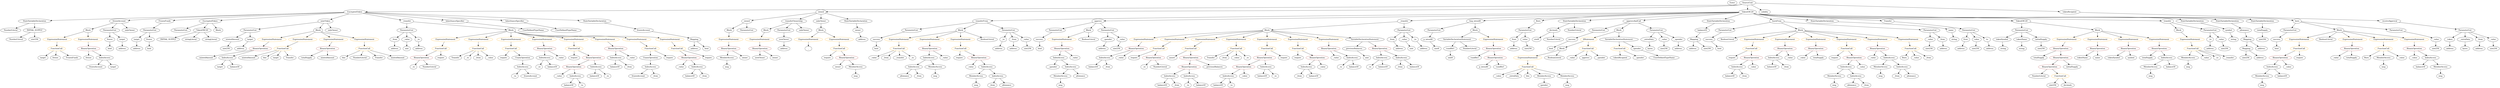 strict digraph {
	graph [bb="0,0,16336,684"];
	node [label="\N"];
	Enter	[height=0.5,
		pos="11378,666",
		width=0.83628];
	Identifier__	[color=black,
		height=0.5,
		label=_,
		pos="5317.5,306",
		width=0.75];
	ExpressionStatement_Unnamed_2	[color=orange,
		height=0.5,
		label=ExpressionStatement,
		pos="5317.5,378",
		width=2.458];
	ExpressionStatement_Unnamed_2 -> Identifier__	[pos="e,5317.5,324.1 5317.5,359.7 5317.5,352.41 5317.5,343.73 5317.5,335.54"];
	Identifier_mintedAmount	[color=black,
		height=0.5,
		label=mintedAmount,
		pos="1302.5,234",
		width=1.8204];
	ElementaryTypeName_bool	[color=black,
		height=0.5,
		label=bool,
		pos="5756.5,306",
		width=0.76697];
	BinaryOperation_Unnamed_19	[color=brown,
		height=0.5,
		label=BinaryOperation,
		pos="7753.5,162",
		width=1.9867];
	IndexAccess_Unnamed_8	[color=black,
		height=0.5,
		label=IndexAccess,
		pos="7685.5,90",
		width=1.6402];
	BinaryOperation_Unnamed_19 -> IndexAccess_Unnamed_8	[pos="e,7701.8,107.79 7737.1,144.05 7728.9,135.63 7718.8,125.28 7709.8,115.97"];
	IndexAccess_Unnamed_9	[color=black,
		height=0.5,
		label=IndexAccess,
		pos="7821.5,90",
		width=1.6402];
	BinaryOperation_Unnamed_19 -> IndexAccess_Unnamed_9	[pos="e,7805.2,107.79 7770,144.05 7778.2,135.63 7788.2,125.28 7797.3,115.97"];
	Parameter_freeze	[color=black,
		height=0.5,
		label=freeze,
		pos="707.54,378",
		width=0.90558];
	ElementaryTypeName_bool_7	[color=black,
		height=0.5,
		label=bool,
		pos="704.54,306",
		width=0.76697];
	Parameter_freeze -> ElementaryTypeName_bool_7	[pos="e,705.27,324.1 706.8,359.7 706.48,352.41 706.11,343.73 705.76,335.54"];
	ParameterList_Unnamed_19	[color=black,
		height=0.5,
		label=ParameterList,
		pos="969.54,450",
		width=1.7095];
	VariableDeclaration_target	[color=black,
		height=0.5,
		label=target,
		pos="886.54,378",
		width=0.864];
	ParameterList_Unnamed_19 -> VariableDeclaration_target	[pos="e,903.71,393.48 950.29,432.76 938.96,423.21 924.49,411.01 912.2,400.64"];
	VariableDeclaration_frozen	[color=black,
		height=0.5,
		label=frozen,
		pos="969.54,378",
		width=0.94717];
	ParameterList_Unnamed_19 -> VariableDeclaration_frozen	[pos="e,969.54,396.1 969.54,431.7 969.54,424.41 969.54,415.73 969.54,407.54"];
	ParameterList_Unnamed_22	[color=black,
		height=0.5,
		label=ParameterList,
		pos="1640.5,450",
		width=1.7095];
	Parameter_mintedAmount	[color=black,
		height=0.5,
		label=mintedAmount,
		pos="1525.5,378",
		width=1.8204];
	ParameterList_Unnamed_22 -> Parameter_mintedAmount	[pos="e,1551.7,394.9 1614.7,433.29 1599,423.72 1578.7,411.35 1561.4,400.84"];
	Parameter_target	[color=black,
		height=0.5,
		label=target,
		pos="1640.5,378",
		width=0.864];
	ParameterList_Unnamed_22 -> Parameter_target	[pos="e,1640.5,396.1 1640.5,431.7 1640.5,424.41 1640.5,415.73 1640.5,407.54"];
	Identifier_balanceOf_15	[color=black,
		height=0.5,
		label=balanceOf,
		pos="3731.5,18",
		width=1.3491];
	Identifier_tokenSymbol	[color=black,
		height=0.5,
		label=tokenSymbol,
		pos="13802,234",
		width=1.6679];
	Identifier_assert	[color=black,
		height=0.5,
		label=assert,
		pos="7654.5,234",
		width=0.89172];
	ElementaryTypeName_uint_2	[color=black,
		height=0.5,
		label=uint,
		pos="2614.5,306",
		width=0.75];
	FunctionDefinition_transferFrom	[color=black,
		height=0.5,
		label=transferFrom,
		pos="6434.5,522",
		width=1.6402];
	ParameterList_Unnamed_10	[color=black,
		height=0.5,
		label=ParameterList,
		pos="5773.5,450",
		width=1.7095];
	FunctionDefinition_transferFrom -> ParameterList_Unnamed_10	[pos="e,5830.5,457.03 6379.3,515.15 6258.9,502.4 5972.8,472.11 5841.6,458.2"];
	Block_Unnamed_7	[color=black,
		height=0.5,
		label=Block,
		pos="6293.5,450",
		width=0.90558];
	FunctionDefinition_transferFrom -> Block_Unnamed_7	[pos="e,6317.3,462.81 6404.6,506.15 6382.1,494.95 6351.1,479.56 6327.5,467.88"];
	ParameterList_Unnamed_9	[color=black,
		height=0.5,
		label=ParameterList,
		pos="6613.5,450",
		width=1.7095];
	FunctionDefinition_transferFrom -> ParameterList_Unnamed_9	[pos="e,6577.6,465.04 6469.9,507.17 6497.8,496.26 6536.9,480.96 6567.3,469.09"];
	Identifier_Burn	[color=black,
		height=0.5,
		label=Burn,
		pos="15456,234",
		width=0.7947];
	Identifier_balanceOf_6	[color=black,
		height=0.5,
		label=balanceOf,
		pos="7155.5,162",
		width=1.3491];
	ElementaryTypeName_uint8	[color=black,
		height=0.5,
		label=uint8,
		pos="10059,378",
		width=0.7947];
	Identifier__value_11	[color=black,
		height=0.5,
		label=_value,
		pos="9788.5,90",
		width=0.96103];
	Identifier__from_5	[color=black,
		height=0.5,
		label=_from,
		pos="6568.5,18",
		width=0.93331];
	ElementaryTypeName_address_20	[color=black,
		height=0.5,
		label=address,
		pos="2529.5,306",
		width=1.0996];
	NumberLiteral_Unnamed_6	[color=black,
		height=0.5,
		label=NumberLiteral,
		pos="63.539,450",
		width=1.765];
	BinaryOperation_Unnamed_23	[color=brown,
		height=0.5,
		label=BinaryOperation,
		pos="14976,234",
		width=1.9867];
	IndexAccess_Unnamed_16	[color=black,
		height=0.5,
		label=IndexAccess,
		pos="14920,162",
		width=1.6402];
	BinaryOperation_Unnamed_23 -> IndexAccess_Unnamed_16	[pos="e,14933,179.79 14962,216.05 14955,207.8 14947,197.7 14940,188.54"];
	Identifier__value_12	[color=black,
		height=0.5,
		label=_value,
		pos="15032,162",
		width=0.96103];
	BinaryOperation_Unnamed_23 -> Identifier__value_12	[pos="e,15019,178.83 14989,216.05 14996,207.56 15004,197.11 15012,187.73"];
	MemberAccess_Unnamed_12	[color=black,
		height=0.5,
		label=MemberAccess,
		pos="11991,90",
		width=1.9174];
	Identifier_msg_11	[color=black,
		height=0.5,
		label=msg,
		pos="11991,18",
		width=0.75];
	MemberAccess_Unnamed_12 -> Identifier_msg_11	[pos="e,11991,36.104 11991,71.697 11991,64.407 11991,55.726 11991,47.536"];
	BooleanLiteral_Unnamed_4	[color=black,
		height=0.5,
		label=BooleanLiteral,
		pos="11312,378",
		width=1.7788];
	ExpressionStatement_Unnamed_19	[color=orange,
		height=0.5,
		label=ExpressionStatement,
		pos="5903.5,378",
		width=2.458];
	FunctionCall_Unnamed_9	[color=orange,
		height=0.5,
		label=FunctionCall,
		pos="5901.5,306",
		width=1.6125];
	ExpressionStatement_Unnamed_19 -> FunctionCall_Unnamed_9	[pos="e,5902,324.1 5903,359.7 5902.8,352.41 5902.6,343.73 5902.4,335.54"];
	BinaryOperation_Unnamed_34	[color=brown,
		height=0.5,
		label=BinaryOperation,
		pos="3772.5,162",
		width=1.9867];
	Identifier__value_23	[color=black,
		height=0.5,
		label=_value,
		pos="3666.5,90",
		width=0.96103];
	BinaryOperation_Unnamed_34 -> Identifier__value_23	[pos="e,3687.4,104.79 3748,144.76 3732.8,134.73 3713.1,121.78 3697,111.1"];
	IndexAccess_Unnamed_25	[color=black,
		height=0.5,
		label=IndexAccess,
		pos="3778.5,90",
		width=1.6402];
	BinaryOperation_Unnamed_34 -> IndexAccess_Unnamed_25	[pos="e,3777.1,108.1 3774,143.7 3774.6,136.41 3775.4,127.73 3776.1,119.54"];
	Identifier_balanceOf_12	[color=black,
		height=0.5,
		label=balanceOf,
		pos="11291,90",
		width=1.3491];
	Identifier__to_4	[color=black,
		height=0.5,
		label=_to,
		pos="8787.5,162",
		width=0.75];
	Identifier_require_10	[color=black,
		height=0.5,
		label=require,
		pos="3776.5,234",
		width=1.0026];
	Mapping_Unnamed_2	[color=black,
		height=0.5,
		label=Mapping,
		pos="14693,306",
		width=1.2105];
	ElementaryTypeName_uint256_3	[color=black,
		height=0.5,
		label=uint256,
		pos="14693,234",
		width=1.0442];
	Mapping_Unnamed_2 -> ElementaryTypeName_uint256_3	[pos="e,14693,252.1 14693,287.7 14693,280.41 14693,271.73 14693,263.54"];
	ElementaryTypeName_address_6	[color=black,
		height=0.5,
		label=address,
		pos="14788,234",
		width=1.0996];
	Mapping_Unnamed_2 -> ElementaryTypeName_address_6	[pos="e,14767,249.92 14713,289.81 14726,280.11 14744,267.39 14758,256.64"];
	Identifier_require_2	[color=black,
		height=0.5,
		label=require,
		pos="8501.5,234",
		width=1.0026];
	Parameter__value_7	[color=black,
		height=0.5,
		label=_value,
		pos="12599,378",
		width=0.96103];
	ElementaryTypeName_uint256_13	[color=black,
		height=0.5,
		label=uint256,
		pos="12595,306",
		width=1.0442];
	Parameter__value_7 -> ElementaryTypeName_uint256_13	[pos="e,12596,324.1 12598,359.7 12597,352.41 12597,343.73 12596,335.54"];
	Identifier_require_7	[color=black,
		height=0.5,
		label=require,
		pos="12002,234",
		width=1.0026];
	Identifier_Transfer	[color=black,
		height=0.5,
		label=Transfer,
		pos="7908.5,234",
		width=1.1689];
	ElementaryTypeName_bool_3	[color=black,
		height=0.5,
		label=bool,
		pos="14888,306",
		width=0.76697];
	StateVariableDeclaration_Unnamed_7	[color=black,
		height=0.5,
		label=StateVariableDeclaration,
		pos="229.54,522",
		width=2.8184];
	StateVariableDeclaration_Unnamed_7 -> NumberLiteral_Unnamed_6	[pos="e,98.055,465.56 191.46,504.94 166.72,494.51 134.37,480.87 108.39,469.91"];
	VariableDeclaration_INITIAL_SUPPLY	[color=black,
		height=0.5,
		label=INITIAL_SUPPLY,
		pos="229.54,450",
		width=2.3333];
	StateVariableDeclaration_Unnamed_7 -> VariableDeclaration_INITIAL_SUPPLY	[pos="e,229.54,468.1 229.54,503.7 229.54,496.41 229.54,487.73 229.54,479.54"];
	ParameterList_Unnamed_5	[color=black,
		height=0.5,
		label=ParameterList,
		pos="13233,450",
		width=1.7095];
	Parameter_tokenSymbol	[color=black,
		height=0.5,
		label=tokenSymbol,
		pos="13102,378",
		width=1.6679];
	ParameterList_Unnamed_5 -> Parameter_tokenSymbol	[pos="e,13130,394.09 13204,433.64 13185,423.59 13160,410.34 13140,399.4"];
	Parameter_tokenName	[color=black,
		height=0.5,
		label=tokenName,
		pos="13233,378",
		width=1.46];
	ParameterList_Unnamed_5 -> Parameter_tokenName	[pos="e,13233,396.1 13233,431.7 13233,424.41 13233,415.73 13233,407.54"];
	Parameter_initialSupply	[color=black,
		height=0.5,
		label=initialSupply,
		pos="13360,378",
		width=1.5571];
	ParameterList_Unnamed_5 -> Parameter_initialSupply	[pos="e,13332,394.09 13260,433.64 13279,423.63 13302,410.46 13322,399.55"];
	FunctionCall_Unnamed_10	[color=orange,
		height=0.5,
		label=FunctionCall,
		pos="10592,306",
		width=1.6125];
	Identifier_tokenRecipient	[color=black,
		height=0.5,
		label=tokenRecipient,
		pos="10603,234",
		width=1.8343];
	FunctionCall_Unnamed_10 -> Identifier_tokenRecipient	[pos="e,10600,252.1 10594,287.7 10595,280.32 10597,271.52 10598,263.25"];
	Identifier__spender_1	[color=black,
		height=0.5,
		label=_spender,
		pos="10732,234",
		width=1.2521];
	FunctionCall_Unnamed_10 -> Identifier__spender_1	[pos="e,10704,248.64 10621,290.15 10643,279.51 10671,265.08 10694,253.65"];
	ParameterList_Unnamed_21	[color=black,
		height=0.5,
		label=ParameterList,
		pos="2615.5,450",
		width=1.7095];
	Parameter__from_4	[color=black,
		height=0.5,
		label=_from,
		pos="2529.5,378",
		width=0.93331];
	ParameterList_Unnamed_21 -> Parameter__from_4	[pos="e,2547.3,393.48 2595.6,432.76 2583.9,423.21 2568.9,411.01 2556.1,400.64"];
	Parameter__value_8	[color=black,
		height=0.5,
		label=_value,
		pos="2615.5,378",
		width=0.96103];
	ParameterList_Unnamed_21 -> Parameter__value_8	[pos="e,2615.5,396.1 2615.5,431.7 2615.5,424.41 2615.5,415.73 2615.5,407.54"];
	Parameter__to_3	[color=black,
		height=0.5,
		label=_to,
		pos="2697.5,378",
		width=0.75];
	ParameterList_Unnamed_21 -> Parameter__to_3	[pos="e,2681.4,392.79 2634.6,432.76 2646,423.01 2660.6,410.51 2672.9,400.01"];
	ElementaryTypeName_uint_1	[color=black,
		height=0.5,
		label=uint,
		pos="8967.5,234",
		width=0.75];
	Identifier__to_12	[color=black,
		height=0.5,
		label=_to,
		pos="3373.5,90",
		width=0.75];
	Identifier__from_1	[color=black,
		height=0.5,
		label=_from,
		pos="9196.5,162",
		width=0.93331];
	ElementaryTypeName_address_18	[color=black,
		height=0.5,
		label=address,
		pos="4569.5,306",
		width=1.0996];
	Identifier__from_8	[color=black,
		height=0.5,
		label=_from,
		pos="11391,90",
		width=0.93331];
	Identifier_balanceOf_2	[color=black,
		height=0.5,
		label=balanceOf,
		pos="8121.5,18",
		width=1.3491];
	Identifier_this_1	[color=black,
		height=0.5,
		label=this,
		pos="2227.5,234",
		width=0.75];
	Block_Unnamed_15	[color=black,
		height=0.5,
		label=Block,
		pos="2070.5,450",
		width=0.90558];
	ExpressionStatement_Unnamed_40	[color=orange,
		height=0.5,
		label=ExpressionStatement,
		pos="1778.5,378",
		width=2.458];
	Block_Unnamed_15 -> ExpressionStatement_Unnamed_40	[pos="e,1834.3,392.38 2040.9,441.9 1995.4,430.99 1907.1,409.81 1845.5,395.05"];
	ExpressionStatement_Unnamed_43	[color=orange,
		height=0.5,
		label=ExpressionStatement,
		pos="1973.5,378",
		width=2.458];
	Block_Unnamed_15 -> ExpressionStatement_Unnamed_43	[pos="e,1996.8,395.76 2051.4,435.17 2038.4,425.8 2020.9,413.19 2005.8,402.29"];
	ExpressionStatement_Unnamed_41	[color=orange,
		height=0.5,
		label=ExpressionStatement,
		pos="2168.5,378",
		width=2.458];
	Block_Unnamed_15 -> ExpressionStatement_Unnamed_41	[pos="e,2145.1,395.76 2089.9,435.17 2103,425.8 2120.7,413.19 2135.9,402.29"];
	ExpressionStatement_Unnamed_42	[color=orange,
		height=0.5,
		label=ExpressionStatement,
		pos="2363.5,378",
		width=2.458];
	Block_Unnamed_15 -> ExpressionStatement_Unnamed_42	[pos="e,2300.3,390.91 2095.4,437.82 2100.7,435.7 2106.2,433.64 2111.5,432 2144.1,421.94 2227,405.09 2289,393.1"];
	VariableDeclaration_from_1	[color=black,
		height=0.5,
		label=from,
		pos="9906.5,378",
		width=0.7947];
	ElementaryTypeName_address_9	[color=black,
		height=0.5,
		label=address,
		pos="9904.5,306",
		width=1.0996];
	VariableDeclaration_from_1 -> ElementaryTypeName_address_9	[pos="e,9905,324.1 9906,359.7 9905.8,352.41 9905.6,343.73 9905.4,335.54"];
	UserDefinedTypeName_Unnamed	[color=black,
		height=0.5,
		label=UserDefinedTypeName,
		pos="10893,234",
		width=2.7214];
	FunctionCall_Unnamed_8	[color=orange,
		height=0.5,
		label=FunctionCall,
		pos="6295.5,306",
		width=1.6125];
	Identifier_require_4	[color=black,
		height=0.5,
		label=require,
		pos="6295.5,234",
		width=1.0026];
	FunctionCall_Unnamed_8 -> Identifier_require_4	[pos="e,6295.5,252.1 6295.5,287.7 6295.5,280.41 6295.5,271.73 6295.5,263.54"];
	BinaryOperation_Unnamed_20	[color=brown,
		height=0.5,
		label=BinaryOperation,
		pos="6421.5,234",
		width=1.9867];
	FunctionCall_Unnamed_8 -> BinaryOperation_Unnamed_20	[pos="e,6392.9,250.89 6322.9,289.81 6340.4,280.06 6363.5,267.26 6382.9,256.48"];
	ExpressionStatement_Unnamed_32	[color=orange,
		height=0.5,
		label=ExpressionStatement,
		pos="2903.5,378",
		width=2.458];
	FunctionCall_Unnamed_18	[color=orange,
		height=0.5,
		label=FunctionCall,
		pos="2867.5,306",
		width=1.6125];
	ExpressionStatement_Unnamed_32 -> FunctionCall_Unnamed_18	[pos="e,2876.3,324.1 2894.6,359.7 2890.7,351.98 2885.9,342.71 2881.5,334.11"];
	FunctionDefinition_approve	[color=black,
		height=0.5,
		label=approve,
		pos="7213.5,522",
		width=1.1412];
	ParameterList_Unnamed_12	[color=black,
		height=0.5,
		label=ParameterList,
		pos="6934.5,450",
		width=1.7095];
	FunctionDefinition_approve -> ParameterList_Unnamed_12	[pos="e,6979.8,462.36 7178.5,512.21 7131.3,500.36 7046.8,479.16 6990.7,465.08"];
	Block_Unnamed_8	[color=black,
		height=0.5,
		label=Block,
		pos="7149.5,450",
		width=0.90558];
	FunctionDefinition_approve -> Block_Unnamed_8	[pos="e,7163.9,466.67 7198.7,504.76 7190.6,495.89 7180.4,484.74 7171.4,474.89"];
	ParameterList_Unnamed_11	[color=black,
		height=0.5,
		label=ParameterList,
		pos="7276.5,450",
		width=1.7095];
	FunctionDefinition_approve -> ParameterList_Unnamed_11	[pos="e,7261.6,467.63 7228.2,504.76 7235.8,496.23 7245.4,485.58 7254,476.02"];
	Identifier_require_1	[color=black,
		height=0.5,
		label=require,
		pos="7406.5,234",
		width=1.0026];
	Parameter__from_4 -> ElementaryTypeName_address_20	[pos="e,2529.5,324.1 2529.5,359.7 2529.5,352.41 2529.5,343.73 2529.5,335.54"];
	VariableDeclaration_decimals	[color=black,
		height=0.5,
		label=decimals,
		pos="10169,450",
		width=1.1967];
	VariableDeclaration_decimals -> ElementaryTypeName_uint8	[pos="e,10078,391.55 10145,434.33 10129,423.64 10106,409.08 10088,397.58"];
	NumberLiteral_Unnamed	[color=black,
		height=0.5,
		label=NumberLiteral,
		pos="10169,378",
		width=1.765];
	VariableDeclaration_decimals -> NumberLiteral_Unnamed	[pos="e,10169,396.1 10169,431.7 10169,424.41 10169,415.73 10169,407.54"];
	ElementaryTypeName_uint256_9	[color=black,
		height=0.5,
		label=uint256,
		pos="6747.5,306",
		width=1.0442];
	Identifier__value_19	[color=black,
		height=0.5,
		label=_value,
		pos="12252,234",
		width=0.96103];
	BinaryOperation_Unnamed_30	[color=brown,
		height=0.5,
		label=BinaryOperation,
		pos="11873,306",
		width=1.9867];
	Identifier__value_20	[color=black,
		height=0.5,
		label=_value,
		pos="11789,234",
		width=0.96103];
	BinaryOperation_Unnamed_30 -> Identifier__value_20	[pos="e,11806,249.8 11853,288.41 11841,279.07 11827,267.28 11815,257.15"];
	Identifier_totalSupply_3	[color=black,
		height=0.5,
		label=totalSupply,
		pos="11895,234",
		width=1.4739];
	BinaryOperation_Unnamed_30 -> Identifier_totalSupply_3	[pos="e,11889,252.1 11878,287.7 11880,280.24 11883,271.32 11886,262.97"];
	Identifier_require_6	[color=black,
		height=0.5,
		label=require,
		pos="11315,234",
		width=1.0026];
	Identifier_freeze	[color=black,
		height=0.5,
		label=freeze,
		pos="575.54,234",
		width=0.90558];
	Identifier_require_5	[color=black,
		height=0.5,
		label=require,
		pos="15102,234",
		width=1.0026];
	Identifier__from	[color=black,
		height=0.5,
		label=_from,
		pos="8581.5,90",
		width=0.93331];
	Identifier_balanceOf_13	[color=black,
		height=0.5,
		label=balanceOf,
		pos="11578,162",
		width=1.3491];
	Identifier_Burn_1	[color=black,
		height=0.5,
		label=Burn,
		pos="12470,234",
		width=0.7947];
	Identifier_msg_9	[color=black,
		height=0.5,
		label=msg,
		pos="15961,90",
		width=0.75];
	BinaryOperation_Unnamed_32	[color=brown,
		height=0.5,
		label=BinaryOperation,
		pos="4536.5,234",
		width=1.9867];
	Identifier__value_22	[color=black,
		height=0.5,
		label=_value,
		pos="4480.5,162",
		width=0.96103];
	BinaryOperation_Unnamed_32 -> Identifier__value_22	[pos="e,4493.2,178.83 4523,216.05 4516.2,207.56 4507.8,197.11 4500.3,187.73"];
	IndexAccess_Unnamed_24	[color=black,
		height=0.5,
		label=IndexAccess,
		pos="4592.5,162",
		width=1.6402];
	BinaryOperation_Unnamed_32 -> IndexAccess_Unnamed_24	[pos="e,4579.1,179.79 4550.1,216.05 4556.7,207.8 4564.8,197.7 4572.1,188.54"];
	FunctionCall_Unnamed	[color=orange,
		height=0.5,
		label=FunctionCall,
		pos="5512.5,306",
		width=1.6125];
	Identifier_require	[color=black,
		height=0.5,
		label=require,
		pos="5427.5,234",
		width=1.0026];
	FunctionCall_Unnamed -> Identifier_require	[pos="e,5445.7,249.95 5492.8,288.76 5481.4,279.34 5466.8,267.34 5454.3,257.06"];
	BinaryOperation_Unnamed_1	[color=brown,
		height=0.5,
		label=BinaryOperation,
		pos="5553.5,234",
		width=1.9867];
	FunctionCall_Unnamed -> BinaryOperation_Unnamed_1	[pos="e,5543.4,252.28 5522.5,288.05 5527,280.26 5532.6,270.82 5537.7,262.08"];
	ElementaryTypeName_address_2	[color=black,
		height=0.5,
		label=address,
		pos="16204,306",
		width=1.0996];
	BinaryOperation_Unnamed_31	[color=brown,
		height=0.5,
		label=BinaryOperation,
		pos="2741.5,234",
		width=1.9867];
	FunctionCall_Unnamed_18 -> BinaryOperation_Unnamed_31	[pos="e,2770.1,250.89 2840.2,289.81 2822.7,280.06 2799.6,267.26 2780.2,256.48"];
	Identifier_require_8	[color=black,
		height=0.5,
		label=require,
		pos="2867.5,234",
		width=1.0026];
	FunctionCall_Unnamed_18 -> Identifier_require_8	[pos="e,2867.5,252.1 2867.5,287.7 2867.5,280.41 2867.5,271.73 2867.5,263.54"];
	MemberAccess_Unnamed_13	[color=black,
		height=0.5,
		label=MemberAccess,
		pos="12307,162",
		width=1.9174];
	Identifier_msg_12	[color=black,
		height=0.5,
		label=msg,
		pos="12307,90",
		width=0.75];
	MemberAccess_Unnamed_13 -> Identifier_msg_12	[pos="e,12307,108.1 12307,143.7 12307,136.41 12307,127.73 12307,119.54"];
	NumberLiteral_Unnamed_1	[color=black,
		height=0.5,
		label=NumberLiteral,
		pos="10305,450",
		width=1.765];
	Parameter__to_2	[color=black,
		height=0.5,
		label=_to,
		pos="6573.5,378",
		width=0.75];
	ElementaryTypeName_address_14	[color=black,
		height=0.5,
		label=address,
		pos="6555.5,306",
		width=1.0996];
	Parameter__to_2 -> ElementaryTypeName_address_14	[pos="e,6560,324.28 6569.2,360.05 6567.3,352.6 6565,343.64 6562.8,335.22"];
	Identifier_msg_10	[color=black,
		height=0.5,
		label=msg,
		pos="15572,162",
		width=0.75];
	ElementaryTypeName_address_4	[color=black,
		height=0.5,
		label=address,
		pos="11076,306",
		width=1.0996];
	BinaryOperation_Unnamed_14	[color=brown,
		height=0.5,
		label=BinaryOperation,
		pos="8268.5,162",
		width=1.9867];
	IndexAccess_Unnamed_2	[color=black,
		height=0.5,
		label=IndexAccess,
		pos="8168.5,90",
		width=1.6402];
	BinaryOperation_Unnamed_14 -> IndexAccess_Unnamed_2	[pos="e,8191.5,107.07 8245.1,144.59 8231.8,135.31 8215.1,123.57 8200.6,113.44"];
	Identifier__value_1	[color=black,
		height=0.5,
		label=_value,
		pos="8280.5,90",
		width=0.96103];
	BinaryOperation_Unnamed_14 -> Identifier__value_1	[pos="e,8277.6,108.1 8271.5,143.7 8272.8,136.32 8274.3,127.52 8275.7,119.25"];
	IndexAccess_Unnamed_12	[color=black,
		height=0.5,
		label=IndexAccess,
		pos="6094.5,234",
		width=1.6402];
	IndexAccess_Unnamed_13	[color=black,
		height=0.5,
		label=IndexAccess,
		pos="5994.5,162",
		width=1.6402];
	IndexAccess_Unnamed_12 -> IndexAccess_Unnamed_13	[pos="e,6017.5,179.06 6071.8,217.12 6058.5,207.78 6041.5,195.84 6026.7,185.55"];
	MemberAccess_Unnamed_5	[color=black,
		height=0.5,
		label=MemberAccess,
		pos="6140.5,162",
		width=1.9174];
	IndexAccess_Unnamed_12 -> MemberAccess_Unnamed_5	[pos="e,6129.5,179.79 6105.7,216.05 6110.9,208.06 6117.3,198.33 6123.2,189.4"];
	VariableDeclaration_vundflw1	[color=black,
		height=0.5,
		label=vundflw1,
		pos="9492.5,306",
		width=1.2521];
	ElementaryTypeName_uint8_2	[color=black,
		height=0.5,
		label=uint8,
		pos="9492.5,234",
		width=0.7947];
	VariableDeclaration_vundflw1 -> ElementaryTypeName_uint8_2	[pos="e,9492.5,252.1 9492.5,287.7 9492.5,280.41 9492.5,271.73 9492.5,263.54"];
	FunctionDefinition__transfer	[color=black,
		height=0.5,
		label=_transfer,
		pos="9187.5,522",
		width=1.2105];
	Block_Unnamed_5	[color=black,
		height=0.5,
		label=Block,
		pos="8295.5,450",
		width=0.90558];
	FunctionDefinition__transfer -> Block_Unnamed_5	[pos="e,8327.9,453.54 9144.8,517.65 8994.4,505.85 8490.5,466.3 8339,454.41"];
	ParameterList_Unnamed_7	[color=black,
		height=0.5,
		label=ParameterList,
		pos="9187.5,450",
		width=1.7095];
	FunctionDefinition__transfer -> ParameterList_Unnamed_7	[pos="e,9187.5,468.1 9187.5,503.7 9187.5,496.41 9187.5,487.73 9187.5,479.54"];
	ElementaryTypeName_uint256_7	[color=black,
		height=0.5,
		label=uint256,
		pos="13399,18",
		width=1.0442];
	ExpressionStatement_Unnamed_26	[color=orange,
		height=0.5,
		label=ExpressionStatement,
		pos="11483,378",
		width=2.458];
	FunctionCall_Unnamed_15	[color=orange,
		height=0.5,
		label=FunctionCall,
		pos="11441,306",
		width=1.6125];
	ExpressionStatement_Unnamed_26 -> FunctionCall_Unnamed_15	[pos="e,11451,324.1 11472,359.7 11467,351.9 11462,342.51 11457,333.83"];
	ElementaryTypeName_string_3	[color=black,
		height=0.5,
		label=string,
		pos="13104,306",
		width=0.864];
	Parameter_tokenSymbol -> ElementaryTypeName_string_3	[pos="e,13103,324.1 13102,359.7 13102,352.41 13102,343.73 13103,335.54"];
	Identifier__to_3	[color=black,
		height=0.5,
		label=_to,
		pos="8989.5,162",
		width=0.75];
	ParameterList_Unnamed_20	[color=black,
		height=0.5,
		label=ParameterList,
		pos="1182.5,450",
		width=1.7095];
	VariableDeclaration_from	[color=black,
		height=0.5,
		label=from,
		pos="12846,378",
		width=0.7947];
	ElementaryTypeName_address_7	[color=black,
		height=0.5,
		label=address,
		pos="12825,306",
		width=1.0996];
	VariableDeclaration_from -> ElementaryTypeName_address_7	[pos="e,12830,324.28 12840,360.05 12838,352.6 12836,343.64 12833,335.22"];
	ExpressionStatement_Unnamed_22	[color=orange,
		height=0.5,
		label=ExpressionStatement,
		pos="15035,378",
		width=2.458];
	FunctionCall_Unnamed_13	[color=orange,
		height=0.5,
		label=FunctionCall,
		pos="15035,306",
		width=1.6125];
	ExpressionStatement_Unnamed_22 -> FunctionCall_Unnamed_13	[pos="e,15035,324.1 15035,359.7 15035,352.41 15035,343.73 15035,335.54"];
	Parameter__to_1	[color=black,
		height=0.5,
		label=_to,
		pos="14436,378",
		width=0.75];
	ElementaryTypeName_address_12	[color=black,
		height=0.5,
		label=address,
		pos="14436,306",
		width=1.0996];
	Parameter__to_1 -> ElementaryTypeName_address_12	[pos="e,14436,324.1 14436,359.7 14436,352.41 14436,343.73 14436,335.54"];
	ExpressionStatement_Unnamed_18	[color=orange,
		height=0.5,
		label=ExpressionStatement,
		pos="6098.5,378",
		width=2.458];
	BinaryOperation_Unnamed_21	[color=brown,
		height=0.5,
		label=BinaryOperation,
		pos="6098.5,306",
		width=1.9867];
	ExpressionStatement_Unnamed_18 -> BinaryOperation_Unnamed_21	[pos="e,6098.5,324.1 6098.5,359.7 6098.5,352.41 6098.5,343.73 6098.5,335.54"];
	Identifier__extraData	[color=black,
		height=0.5,
		label=_extraData,
		pos="9891.5,90",
		width=1.4046];
	FunctionDefinition_bug_intou40	[color=black,
		height=0.5,
		label=bug_intou40,
		pos="9658.5,522",
		width=1.5848];
	ParameterList_Unnamed_6	[color=black,
		height=0.5,
		label=ParameterList,
		pos="9396.5,450",
		width=1.7095];
	FunctionDefinition_bug_intou40 -> ParameterList_Unnamed_6	[pos="e,9441,462.87 9615.9,509.6 9571.2,497.67 9500.9,478.88 9452,465.81"];
	Block_Unnamed_4	[color=black,
		height=0.5,
		label=Block,
		pos="9658.5,450",
		width=0.90558];
	FunctionDefinition_bug_intou40 -> Block_Unnamed_4	[pos="e,9658.5,468.1 9658.5,503.7 9658.5,496.41 9658.5,487.73 9658.5,479.54"];
	NumberLiteral_Unnamed_2	[color=black,
		height=0.5,
		label=NumberLiteral,
		pos="13308,90",
		width=1.765];
	BinaryOperation_Unnamed_25	[color=brown,
		height=0.5,
		label=BinaryOperation,
		pos="15356,306",
		width=1.9867];
	Identifier__value_14	[color=black,
		height=0.5,
		label=_value,
		pos="15250,234",
		width=0.96103];
	BinaryOperation_Unnamed_25 -> Identifier__value_14	[pos="e,15270,248.79 15331,288.76 15316,278.73 15296,265.78 15280,255.1"];
	Identifier_totalSupply_2	[color=black,
		height=0.5,
		label=totalSupply,
		pos="15356,234",
		width=1.4739];
	BinaryOperation_Unnamed_25 -> Identifier_totalSupply_2	[pos="e,15356,252.1 15356,287.7 15356,280.41 15356,271.73 15356,263.54"];
	FunctionDefinition_receiveApproval	[color=black,
		height=0.5,
		label=receiveApproval,
		pos="15662,522",
		width=1.9867];
	ParameterList_Unnamed_2	[color=black,
		height=0.5,
		label=ParameterList,
		pos="16105,450",
		width=1.7095];
	FunctionDefinition_receiveApproval -> ParameterList_Unnamed_2	[pos="e,16051,459.38 15721,511.63 15804,498.49 15955,474.69 16040,461.14"];
	FunctionDefinition_owned	[color=black,
		height=0.5,
		label=owned,
		pos="4930.5,522",
		width=0.98875];
	Block_Unnamed	[color=black,
		height=0.5,
		label=Block,
		pos="4810.5,450",
		width=0.90558];
	FunctionDefinition_owned -> Block_Unnamed	[pos="e,4832.2,463.64 4908,507.83 4889.4,496.99 4862.8,481.5 4842.1,469.42"];
	ParameterList_Unnamed	[color=black,
		height=0.5,
		label=ParameterList,
		pos="4930.5,450",
		width=1.7095];
	FunctionDefinition_owned -> ParameterList_Unnamed	[pos="e,4930.5,468.1 4930.5,503.7 4930.5,496.41 4930.5,487.73 4930.5,479.54"];
	ExpressionStatement_Unnamed_12	[color=orange,
		height=0.5,
		label=ExpressionStatement,
		pos="7515.5,378",
		width=2.458];
	BinaryOperation_Unnamed_16	[color=brown,
		height=0.5,
		label=BinaryOperation,
		pos="7439.5,306",
		width=1.9867];
	ExpressionStatement_Unnamed_12 -> BinaryOperation_Unnamed_16	[pos="e,7457.8,323.79 7497.1,360.05 7487.8,351.46 7476.3,340.86 7466,331.4"];
	Identifier__to_10	[color=black,
		height=0.5,
		label=_to,
		pos="3825.5,18",
		width=0.75];
	Identifier_allowance_1	[color=black,
		height=0.5,
		label=allowance,
		pos="5928.5,90",
		width=1.3076];
	IndexAccess_Unnamed_13 -> Identifier_allowance_1	[pos="e,5944.1,107.47 5978.9,144.41 5970.8,135.87 5960.9,125.28 5951.9,115.79"];
	Identifier__from_6	[color=black,
		height=0.5,
		label=_from,
		pos="6027.5,90",
		width=0.93331];
	IndexAccess_Unnamed_13 -> Identifier__from_6	[pos="e,6019.7,107.62 6002.7,143.7 6006.3,135.95 6010.7,126.64 6014.8,118.02"];
	ElementaryTypeName_string_2	[color=black,
		height=0.5,
		label=string,
		pos="13233,306",
		width=0.864];
	Parameter_tokenName -> ElementaryTypeName_string_2	[pos="e,13233,324.1 13233,359.7 13233,352.41 13233,343.73 13233,335.54"];
	ElementaryTypeName_address_19	[color=black,
		height=0.5,
		label=address,
		pos="886.54,306",
		width=1.0996];
	BinaryOperation_Unnamed_36	[color=brown,
		height=0.5,
		label=BinaryOperation,
		pos="3575.5,306",
		width=1.9867];
	IndexAccess_Unnamed_30	[color=black,
		height=0.5,
		label=IndexAccess,
		pos="3575.5,234",
		width=1.6402];
	BinaryOperation_Unnamed_36 -> IndexAccess_Unnamed_30	[pos="e,3575.5,252.1 3575.5,287.7 3575.5,280.41 3575.5,271.73 3575.5,263.54"];
	Identifier__value_25	[color=black,
		height=0.5,
		label=_value,
		pos="3687.5,234",
		width=0.96103];
	BinaryOperation_Unnamed_36 -> Identifier__value_25	[pos="e,3666.2,248.33 3601.5,288.76 3617.9,278.5 3639.2,265.18 3656.6,254.37"];
	ExpressionStatement_Unnamed_4	[color=orange,
		height=0.5,
		label=ExpressionStatement,
		pos="13523,378",
		width=2.458];
	BinaryOperation_Unnamed_3	[color=brown,
		height=0.5,
		label=BinaryOperation,
		pos="13469,306",
		width=1.9867];
	ExpressionStatement_Unnamed_4 -> BinaryOperation_Unnamed_3	[pos="e,13481,323.79 13509,360.05 13503,351.89 13495,341.91 13488,332.82"];
	Identifier_this	[color=black,
		height=0.5,
		label=this,
		pos="9987.5,90",
		width=0.75];
	FunctionDefinition_freezeAccount	[color=black,
		height=0.5,
		label=freezeAccount,
		pos="766.54,522",
		width=1.7927];
	Block_Unnamed_16	[color=black,
		height=0.5,
		label=Block,
		pos="568.54,450",
		width=0.90558];
	FunctionDefinition_freezeAccount -> Block_Unnamed_16	[pos="e,595.65,460.58 727.89,507.34 692.76,494.91 641.22,476.69 606.34,464.37"];
	ParameterList_Unnamed_23	[color=black,
		height=0.5,
		label=ParameterList,
		pos="707.54,450",
		width=1.7095];
	FunctionDefinition_freezeAccount -> ParameterList_Unnamed_23	[pos="e,721.69,467.79 752.26,504.05 745.3,495.8 736.79,485.7 729.06,476.54"];
	ModifierInvocation_onlyOwner_2	[color=black,
		height=0.5,
		label=onlyOwner,
		pos="838.54,450",
		width=1.4323];
	FunctionDefinition_freezeAccount -> ModifierInvocation_onlyOwner_2	[pos="e,821.6,467.47 783.6,504.41 792.57,495.69 803.73,484.85 813.64,475.21"];
	Identifier__value_6	[color=black,
		height=0.5,
		label=_value,
		pos="6356.5,162",
		width=0.96103];
	ElementaryTypeName_string	[color=black,
		height=0.5,
		label=string,
		pos="12768,378",
		width=0.864];
	Identifier_msg_8	[color=black,
		height=0.5,
		label=msg,
		pos="14852,18",
		width=0.75];
	Identifier_totalSupply	[color=black,
		height=0.5,
		label=totalSupply,
		pos="13308,234",
		width=1.4739];
	BinaryOperation_Unnamed_3 -> Identifier_totalSupply	[pos="e,13339,248.8 13434,289.98 13409,279.25 13376,264.75 13350,253.33"];
	BinaryOperation_Unnamed_4	[color=brown,
		height=0.5,
		label=BinaryOperation,
		pos="13451,234",
		width=1.9867];
	BinaryOperation_Unnamed_3 -> BinaryOperation_Unnamed_4	[pos="e,13455,252.1 13464,287.7 13462,280.32 13460,271.52 13458,263.25"];
	ExpressionStatement_Unnamed_21	[color=orange,
		height=0.5,
		label=ExpressionStatement,
		pos="9987.5,234",
		width=2.458];
	FunctionCall_Unnamed_12	[color=orange,
		height=0.5,
		label=FunctionCall,
		pos="9987.5,162",
		width=1.6125];
	ExpressionStatement_Unnamed_21 -> FunctionCall_Unnamed_12	[pos="e,9987.5,180.1 9987.5,215.7 9987.5,208.41 9987.5,199.73 9987.5,191.54"];
	Identifier__to_6	[color=black,
		height=0.5,
		label=_to,
		pos="7806.5,18",
		width=0.75];
	ExpressionStatement_Unnamed_39	[color=orange,
		height=0.5,
		label=ExpressionStatement,
		pos="3131.5,378",
		width=2.458];
	FunctionCall_Unnamed_23	[color=orange,
		height=0.5,
		label=FunctionCall,
		pos="3129.5,306",
		width=1.6125];
	ExpressionStatement_Unnamed_39 -> FunctionCall_Unnamed_23	[pos="e,3130,324.1 3131,359.7 3130.8,352.41 3130.6,343.73 3130.4,335.54"];
	ElementaryTypeName_address_13	[color=black,
		height=0.5,
		label=address,
		pos="6652.5,306",
		width=1.0996];
	Identifier_balanceOf_11	[color=black,
		height=0.5,
		label=balanceOf,
		pos="15825,162",
		width=1.3491];
	Identifier__to_1	[color=black,
		height=0.5,
		label=_to,
		pos="8215.5,18",
		width=0.75];
	Block_Unnamed_2	[color=black,
		height=0.5,
		label=Block,
		pos="5044.5,450",
		width=0.90558];
	ExpressionStatement_Unnamed_3	[color=orange,
		height=0.5,
		label=ExpressionStatement,
		pos="5003.5,378",
		width=2.458];
	Block_Unnamed_2 -> ExpressionStatement_Unnamed_3	[pos="e,5013.5,395.96 5034.8,432.41 5030.1,424.42 5024.4,414.64 5019.1,405.64"];
	ParameterList_Unnamed_1	[color=black,
		height=0.5,
		label=ParameterList,
		pos="5160.5,450",
		width=1.7095];
	Parameter_newOwner	[color=black,
		height=0.5,
		label=newOwner,
		pos="5160.5,378",
		width=1.4046];
	ParameterList_Unnamed_1 -> Parameter_newOwner	[pos="e,5160.5,396.1 5160.5,431.7 5160.5,424.41 5160.5,415.73 5160.5,407.54"];
	ContractDefinition_EncryptedToken	[color=black,
		height=0.5,
		label=EncryptedToken,
		pos="2294.5,594",
		width=2.0283];
	ContractDefinition_EncryptedToken -> StateVariableDeclaration_Unnamed_7	[pos="e,327.98,526.72 2222.3,590.7 1996.4,583.5 1283.2,560.61 692.54,540 571.77,535.79 433.29,530.66 339.48,527.15"];
	ContractDefinition_EncryptedToken -> FunctionDefinition_freezeAccount	[pos="e,828.48,527.44 2222.4,590.57 2028.8,583.92 1482.1,564.31 1027.5,540 964.07,536.61 891.97,531.84 839.66,528.22"];
	EventDefinition_FrozenFunds	[color=black,
		height=0.5,
		label=FrozenFunds,
		pos="1096.5,522",
		width=1.6679];
	ContractDefinition_EncryptedToken -> EventDefinition_FrozenFunds	[pos="e,1153.4,528.22 2223,589.94 2059.4,582.76 1645.4,563.68 1299.5,540 1254.6,536.92 1204.1,532.7 1164.7,529.23"];
	FunctionDefinition_EncryptedToken	[color=black,
		height=0.5,
		label=EncryptedToken,
		pos="1381.5,522",
		width=2.0283];
	ContractDefinition_EncryptedToken -> FunctionDefinition_EncryptedToken	[pos="e,1450.6,528.29 2225.5,587.71 2059.6,574.99 1638.8,542.72 1461.9,529.16"];
	FunctionDefinition_mintToken	[color=black,
		height=0.5,
		label=mintToken,
		pos="2121.5,522",
		width=1.4046];
	ContractDefinition_EncryptedToken -> FunctionDefinition_mintToken	[pos="e,2154.1,536.17 2257.8,578.15 2230.6,567.12 2193.3,552.04 2164.6,540.43"];
	FunctionDefinition__transfer_1	[color=black,
		height=0.5,
		label=_transfer,
		pos="2615.5,522",
		width=1.2105];
	ContractDefinition_EncryptedToken -> FunctionDefinition__transfer_1	[pos="e,2577.6,531.26 2347.9,581.36 2408.9,568.07 2507.8,546.5 2566.8,533.64"];
	InheritanceSpecifier_Unnamed	[color=black,
		height=0.5,
		label=InheritanceSpecifier,
		pos="3133.5,522",
		width=2.3333];
	ContractDefinition_EncryptedToken -> InheritanceSpecifier_Unnamed	[pos="e,3056.3,529.44 2362.8,587.3 2514,574.69 2876.7,544.43 3045,530.39"];
	InheritanceSpecifier_Unnamed_1	[color=black,
		height=0.5,
		label=InheritanceSpecifier,
		pos="3494.5,522",
		width=2.3333];
	ContractDefinition_EncryptedToken -> InheritanceSpecifier_Unnamed_1	[pos="e,3415.1,528.18 2365.3,589.14 2521,580.6 2905,559.34 3226.5,540 3285.6,536.45 3352,532.24 3403.9,528.9"];
	StateVariableDeclaration_Unnamed_8	[color=black,
		height=0.5,
		label=StateVariableDeclaration,
		pos="3873.5,522",
		width=2.8184];
	ContractDefinition_EncryptedToken -> StateVariableDeclaration_Unnamed_8	[pos="e,3779.5,529.02 2366.4,590.52 2562.3,583.65 3122.2,563.36 3587.5,540 3647.4,537 3714.2,533.06 3768.2,529.73"];
	NumberLiteral_Unnamed_3	[color=black,
		height=0.5,
		label=NumberLiteral,
		pos="9619.5,306",
		width=1.765];
	FunctionCall_Unnamed_25	[color=orange,
		height=0.5,
		label=FunctionCall,
		pos="1820.5,306",
		width=1.6125];
	Identifier_mintedAmount_3	[color=black,
		height=0.5,
		label=mintedAmount,
		pos="1588.5,234",
		width=1.8204];
	FunctionCall_Unnamed_25 -> Identifier_mintedAmount_3	[pos="e,1631.5,247.97 1779.9,292.73 1741.7,281.21 1684.3,263.91 1642.4,251.25"];
	Identifier_this_2	[color=black,
		height=0.5,
		label=this,
		pos="1699.5,234",
		width=0.75];
	FunctionCall_Unnamed_25 -> Identifier_this_2	[pos="e,1719.3,246.42 1794,289.64 1774.8,278.53 1748.9,263.53 1729,252.06"];
	Identifier_target_1	[color=black,
		height=0.5,
		label=target,
		pos="1775.5,234",
		width=0.864];
	FunctionCall_Unnamed_25 -> Identifier_target_1	[pos="e,1786,251.31 1809.6,288.05 1804.4,279.85 1797.9,269.83 1792.1,260.71"];
	Identifier_Transfer_3	[color=black,
		height=0.5,
		label=Transfer,
		pos="1866.5,234",
		width=1.1689];
	FunctionCall_Unnamed_25 -> Identifier_Transfer_3	[pos="e,1855.5,251.79 1831.7,288.05 1836.9,280.06 1843.3,270.33 1849.2,261.4"];
	Parameter_target_1	[color=black,
		height=0.5,
		label=target,
		pos="789.54,378",
		width=0.864];
	ElementaryTypeName_address_23	[color=black,
		height=0.5,
		label=address,
		pos="789.54,306",
		width=1.0996];
	Parameter_target_1 -> ElementaryTypeName_address_23	[pos="e,789.54,324.1 789.54,359.7 789.54,352.41 789.54,343.73 789.54,335.54"];
	ExpressionStatement_Unnamed_17	[color=orange,
		height=0.5,
		label=ExpressionStatement,
		pos="6293.5,378",
		width=2.458];
	ExpressionStatement_Unnamed_17 -> FunctionCall_Unnamed_8	[pos="e,6295.1,324.1 6294,359.7 6294.2,352.41 6294.5,343.73 6294.7,335.54"];
	ElementaryTypeName_address_1	[color=black,
		height=0.5,
		label=address,
		pos="5160.5,306",
		width=1.0996];
	Parameter_newOwner -> ElementaryTypeName_address_1	[pos="e,5160.5,324.1 5160.5,359.7 5160.5,352.41 5160.5,343.73 5160.5,335.54"];
	Identifier_frozenAccount_1	[color=black,
		height=0.5,
		label=frozenAccount,
		pos="3484.5,90",
		width=1.8343];
	ElementaryTypeName_uint256_12	[color=black,
		height=0.5,
		label=uint256,
		pos="15908,306",
		width=1.0442];
	ElementaryTypeName_uint256_15	[color=black,
		height=0.5,
		label=uint256,
		pos="1448.5,306",
		width=1.0442];
	Parameter__from_3	[color=black,
		height=0.5,
		label=_from,
		pos="12685,378",
		width=0.93331];
	ElementaryTypeName_address_17	[color=black,
		height=0.5,
		label=address,
		pos="12690,306",
		width=1.0996];
	Parameter__from_3 -> ElementaryTypeName_address_17	[pos="e,12688,324.1 12686,359.7 12686,352.41 12687,343.73 12688,335.54"];
	Parameter__value_6	[color=black,
		height=0.5,
		label=_value,
		pos="15908,378",
		width=0.96103];
	Parameter__value_6 -> ElementaryTypeName_uint256_12	[pos="e,15908,324.1 15908,359.7 15908,352.41 15908,343.73 15908,335.54"];
	Identifier_msg_1	[color=black,
		height=0.5,
		label=msg,
		pos="5613.5,90",
		width=0.75];
	BinaryOperation_Unnamed_27	[color=brown,
		height=0.5,
		label=BinaryOperation,
		pos="12128,234",
		width=1.9867];
	IndexAccess_Unnamed_19	[color=black,
		height=0.5,
		label=IndexAccess,
		pos="12072,162",
		width=1.6402];
	BinaryOperation_Unnamed_27 -> IndexAccess_Unnamed_19	[pos="e,12085,179.79 12114,216.05 12107,207.8 12099,197.7 12092,188.54"];
	Identifier__value_17	[color=black,
		height=0.5,
		label=_value,
		pos="12184,162",
		width=0.96103];
	BinaryOperation_Unnamed_27 -> Identifier__value_17	[pos="e,12171,178.83 12141,216.05 12148,207.56 12156,197.11 12164,187.73"];
	ExpressionStatement_Unnamed_36	[color=orange,
		height=0.5,
		label=ExpressionStatement,
		pos="3354.5,378",
		width=2.458];
	FunctionCall_Unnamed_22	[color=orange,
		height=0.5,
		label=FunctionCall,
		pos="3354.5,306",
		width=1.6125];
	ExpressionStatement_Unnamed_36 -> FunctionCall_Unnamed_22	[pos="e,3354.5,324.1 3354.5,359.7 3354.5,352.41 3354.5,343.73 3354.5,335.54"];
	Parameter__from_1	[color=black,
		height=0.5,
		label=_from,
		pos="9101.5,378",
		width=0.93331];
	ElementaryTypeName_address_10	[color=black,
		height=0.5,
		label=address,
		pos="9144.5,306",
		width=1.0996];
	Parameter__from_1 -> ElementaryTypeName_address_10	[pos="e,9134.4,323.47 9111.7,360.41 9116.7,352.3 9122.8,342.35 9128.4,333.25"];
	Mapping_Unnamed	[color=black,
		height=0.5,
		label=Mapping,
		pos="11088,378",
		width=1.2105];
	Mapping_Unnamed -> ElementaryTypeName_address_4	[pos="e,11078,324.1 11085,359.7 11083,352.32 11082,343.52 11080,335.25"];
	ElementaryTypeName_uint256_2	[color=black,
		height=0.5,
		label=uint256,
		pos="11171,306",
		width=1.0442];
	Mapping_Unnamed -> ElementaryTypeName_uint256_2	[pos="e,11152,322.25 11106,361.46 11117,352.07 11132,339.92 11144,329.48"];
	Identifier__value_21	[color=black,
		height=0.5,
		label=_value,
		pos="12551,234",
		width=0.96103];
	Parameter__value_1	[color=black,
		height=0.5,
		label=_value,
		pos="9187.5,378",
		width=0.96103];
	ElementaryTypeName_uint	[color=black,
		height=0.5,
		label=uint,
		pos="9229.5,306",
		width=0.75];
	Parameter__value_1 -> ElementaryTypeName_uint	[pos="e,9219.9,322.99 9197.5,360.41 9202.4,352.19 9208.5,342.06 9214,332.85"];
	Identifier__from_3	[color=black,
		height=0.5,
		label=_from,
		pos="8002.5,234",
		width=0.93331];
	FunctionCall_Unnamed_7	[color=orange,
		height=0.5,
		label=FunctionCall,
		pos="14320,306",
		width=1.6125];
	MemberAccess_Unnamed_3	[color=black,
		height=0.5,
		label=MemberAccess,
		pos="14303,234",
		width=1.9174];
	FunctionCall_Unnamed_7 -> MemberAccess_Unnamed_3	[pos="e,14307,252.1 14315,287.7 14314,280.32 14311,271.52 14309,263.25"];
	Identifier__value_5	[color=black,
		height=0.5,
		label=_value,
		pos="14425,234",
		width=0.96103];
	FunctionCall_Unnamed_7 -> Identifier__value_5	[pos="e,14404,248.7 14343,289.12 14358,279.03 14378,265.88 14394,255.07"];
	Identifier__to_7	[color=black,
		height=0.5,
		label=_to,
		pos="14505,234",
		width=0.75];
	FunctionCall_Unnamed_7 -> Identifier__to_7	[pos="e,14483,245.42 14359,292.32 14389,282.18 14432,267.19 14469,252 14470,251.37 14472,250.72 14473,250.04"];
	Identifier__transfer	[color=black,
		height=0.5,
		label=_transfer,
		pos="14594,234",
		width=1.2105];
	FunctionCall_Unnamed_7 -> Identifier__transfer	[pos="e,14560,246.11 14363,293.82 14371,291.85 14379,289.85 14387,288 14455,271.36 14473,270.75 14541,252 14543,251.19 14546,250.33 14549,\
249.44"];
	Identifier__value_3	[color=black,
		height=0.5,
		label=_value,
		pos="8751.5,234",
		width=0.96103];
	ExpressionStatement_Unnamed_9	[color=orange,
		height=0.5,
		label=ExpressionStatement,
		pos="7710.5,378",
		width=2.458];
	FunctionCall_Unnamed_2	[color=orange,
		height=0.5,
		label=FunctionCall,
		pos="7587.5,306",
		width=1.6125];
	ExpressionStatement_Unnamed_9 -> FunctionCall_Unnamed_2	[pos="e,7614.5,322.35 7681.7,360.59 7664.6,350.84 7642.7,338.37 7624.3,327.92"];
	BinaryOperation_Unnamed_22	[color=brown,
		height=0.5,
		label=BinaryOperation,
		pos="6978.5,306",
		width=1.9867];
	IndexAccess_Unnamed_14	[color=black,
		height=0.5,
		label=IndexAccess,
		pos="6915.5,234",
		width=1.6402];
	BinaryOperation_Unnamed_22 -> IndexAccess_Unnamed_14	[pos="e,6930.6,251.79 6963.3,288.05 6955.8,279.71 6946.6,269.49 6938.3,260.25"];
	Identifier__value_9	[color=black,
		height=0.5,
		label=_value,
		pos="7027.5,234",
		width=0.96103];
	BinaryOperation_Unnamed_22 -> Identifier__value_9	[pos="e,7016.1,251.31 6990.4,288.05 6996.1,279.85 7003.2,269.83 7009.5,260.71"];
	BinaryOperation_Unnamed_29	[color=brown,
		height=0.5,
		label=BinaryOperation,
		pos="12263,306",
		width=1.9867];
	BinaryOperation_Unnamed_29 -> Identifier__value_19	[pos="e,12254,252.1 12260,287.7 12259,280.32 12257,271.52 12256,263.25"];
	IndexAccess_Unnamed_22	[color=black,
		height=0.5,
		label=IndexAccess,
		pos="12364,234",
		width=1.6402];
	BinaryOperation_Unnamed_29 -> IndexAccess_Unnamed_22	[pos="e,12341,250.83 12286,288.59 12300,279.24 12317,267.4 12331,257.23"];
	ModifierInvocation_TokenERC20	[color=black,
		height=0.5,
		label=TokenERC20,
		pos="1324.5,450",
		width=1.7234];
	Identifier_INITIAL_SUPPLY	[color=black,
		height=0.5,
		label=INITIAL_SUPPLY,
		pos="1105.5,378",
		width=2.3333];
	ModifierInvocation_TokenERC20 -> Identifier_INITIAL_SUPPLY	[pos="e,1150.9,393.5 1283.9,436 1249.5,425.02 1200,409.19 1161.9,397"];
	stringLiteral_Unnamed_1	[color=black,
		height=0.5,
		label=stringLiteral,
		pos="1261.5,378",
		width=1.5016];
	ModifierInvocation_TokenERC20 -> stringLiteral_Unnamed_1	[pos="e,1276.4,395.47 1309.6,432.41 1301.9,423.87 1292.4,413.28 1283.8,403.79"];
	stringLiteral_Unnamed	[color=black,
		height=0.5,
		label=stringLiteral,
		pos="1387.5,378",
		width=1.5016];
	ModifierInvocation_TokenERC20 -> stringLiteral_Unnamed	[pos="e,1372.7,395.47 1339.5,432.41 1347.2,423.87 1356.7,413.28 1365.2,403.79"];
	NumberLiteral_Unnamed_5	[color=black,
		height=0.5,
		label=NumberLiteral,
		pos="110.54,378",
		width=1.765];
	Identifier_owner_1	[color=black,
		height=0.5,
		label=owner,
		pos="5492.5,162",
		width=0.93331];
	BinaryOperation_Unnamed_13	[color=brown,
		height=0.5,
		label=BinaryOperation,
		pos="8285.5,234",
		width=1.9867];
	BinaryOperation_Unnamed_13 -> BinaryOperation_Unnamed_14	[pos="e,8272.7,180.1 8281.3,215.7 8279.5,208.32 8277.4,199.52 8275.4,191.25"];
	IndexAccess_Unnamed_3	[color=black,
		height=0.5,
		label=IndexAccess,
		pos="8417.5,162",
		width=1.6402];
	BinaryOperation_Unnamed_13 -> IndexAccess_Unnamed_3	[pos="e,8388.9,178.18 8315.2,217.29 8334,207.29 8358.6,194.23 8379,183.43"];
	BinaryOperation_Unnamed_26	[color=brown,
		height=0.5,
		label=BinaryOperation,
		pos="11441,234",
		width=1.9867];
	IndexAccess_Unnamed_18	[color=black,
		height=0.5,
		label=IndexAccess,
		pos="11341,162",
		width=1.6402];
	BinaryOperation_Unnamed_26 -> IndexAccess_Unnamed_18	[pos="e,11363,179.07 11417,216.59 11404,207.31 11387,195.57 11373,185.44"];
	Identifier__value_16	[color=black,
		height=0.5,
		label=_value,
		pos="11453,162",
		width=0.96103];
	BinaryOperation_Unnamed_26 -> Identifier__value_16	[pos="e,11450,180.1 11444,215.7 11445,208.32 11446,199.52 11448,191.25"];
	Parameter_success	[color=black,
		height=0.5,
		label=success,
		pos="5756.5,378",
		width=1.1135];
	ParameterList_Unnamed_10 -> Parameter_success	[pos="e,5760.7,396.1 5769.3,431.7 5767.5,424.32 5765.4,415.52 5763.4,407.25"];
	ParameterList_Unnamed_18	[color=black,
		height=0.5,
		label=ParameterList,
		pos="11447,450",
		width=1.7095];
	Parameter_success_4	[color=black,
		height=0.5,
		label=success,
		pos="11190,378",
		width=1.1135];
	ParameterList_Unnamed_18 -> Parameter_success_4	[pos="e,11220,390.01 11399,438.13 11357,428.13 11293,412.4 11239,396 11236,395.24 11233,394.42 11231,393.58"];
	MemberAccess_Unnamed_9	[color=black,
		height=0.5,
		label=MemberAccess,
		pos="14852,90",
		width=1.9174];
	MemberAccess_Unnamed_9 -> Identifier_msg_8	[pos="e,14852,36.104 14852,71.697 14852,64.407 14852,55.726 14852,47.536"];
	Identifier_require_12	[color=black,
		height=0.5,
		label=require,
		pos="3304.5,234",
		width=1.0026];
	Identifier_decimals	[color=black,
		height=0.5,
		label=decimals,
		pos="13498,18",
		width=1.1967];
	Identifier_balanceOf_8	[color=black,
		height=0.5,
		label=balanceOf,
		pos="7599.5,18",
		width=1.3491];
	IndexAccess_Unnamed_8 -> Identifier_balanceOf_8	[pos="e,7619.1,34.906 7665.6,72.765 7654.3,63.6 7640.1,51.998 7627.7,41.919"];
	Identifier__from_4	[color=black,
		height=0.5,
		label=_from,
		pos="7699.5,18",
		width=0.93331];
	IndexAccess_Unnamed_8 -> Identifier__from_4	[pos="e,7696.1,36.104 7689,71.697 7690.5,64.322 7692.2,55.524 7693.9,47.25"];
	NumberLiteral_Unnamed_8	[color=black,
		height=0.5,
		label=NumberLiteral,
		pos="2336.5,234",
		width=1.765];
	Identifier_allowance_3	[color=black,
		height=0.5,
		label=allowance,
		pos="12110,18",
		width=1.3076];
	BooleanLiteral_Unnamed	[color=black,
		height=0.5,
		label=BooleanLiteral,
		pos="6464.5,378",
		width=1.7788];
	ContractDefinition_owned	[color=black,
		height=0.5,
		label=owned,
		pos="5420.5,594",
		width=0.98875];
	ContractDefinition_owned -> FunctionDefinition_owned	[pos="e,4964.7,527.88 5386.5,588.13 5300.2,575.81 5073.2,543.39 4975.9,529.48"];
	FunctionDefinition_transferOwnership	[color=black,
		height=0.5,
		label=transferOwnership,
		pos="5212.5,522",
		width=2.1947];
	ContractDefinition_owned -> FunctionDefinition_transferOwnership	[pos="e,5255.7,537.51 5391.6,583.27 5359.4,572.42 5306.5,554.63 5266.6,541.18"];
	ModifierDefinition_onlyOwner	[color=black,
		height=0.5,
		label=onlyOwner,
		pos="5420.5,522",
		width=1.4323];
	ContractDefinition_owned -> ModifierDefinition_onlyOwner	[pos="e,5420.5,540.1 5420.5,575.7 5420.5,568.41 5420.5,559.73 5420.5,551.54"];
	StateVariableDeclaration_Unnamed	[color=black,
		height=0.5,
		label=StateVariableDeclaration,
		pos="5630.5,522",
		width=2.8184];
	ContractDefinition_owned -> StateVariableDeclaration_Unnamed	[pos="e,5584.2,538.43 5449.7,583.27 5481.6,572.63 5533.5,555.34 5573.5,542"];
	Identifier__to_13	[color=black,
		height=0.5,
		label=_to,
		pos="3538.5,162",
		width=0.75];
	IndexAccess_Unnamed_30 -> Identifier__to_13	[pos="e,3547.2,179.31 3566.6,216.05 3562.3,208.03 3557.2,198.26 3552.4,189.3"];
	Identifier_balanceOf_18	[color=black,
		height=0.5,
		label=balanceOf,
		pos="3632.5,162",
		width=1.3491];
	IndexAccess_Unnamed_30 -> Identifier_balanceOf_18	[pos="e,3619.3,179.31 3589.3,216.05 3596.2,207.68 3604.5,197.4 3612.1,188.13"];
	FunctionDefinition_transferOwnership -> Block_Unnamed_2	[pos="e,5070.1,461.66 5175.7,505.64 5147.4,493.88 5108.7,477.74 5080.7,466.06"];
	FunctionDefinition_transferOwnership -> ParameterList_Unnamed_1	[pos="e,5173,467.79 5200,504.05 5193.9,495.89 5186.5,485.91 5179.7,476.82"];
	ModifierInvocation_onlyOwner	[color=black,
		height=0.5,
		label=onlyOwner,
		pos="5291.5,450",
		width=1.4323];
	FunctionDefinition_transferOwnership -> ModifierInvocation_onlyOwner	[pos="e,5273.4,467.07 5231.7,504.05 5241.7,495.18 5254.1,484.17 5265,474.49"];
	Identifier__value_8	[color=black,
		height=0.5,
		label=_value,
		pos="5720.5,234",
		width=0.96103];
	ParameterList_Unnamed_16	[color=black,
		height=0.5,
		label=ParameterList,
		pos="15014,450",
		width=1.7095];
	Parameter_success_3	[color=black,
		height=0.5,
		label=success,
		pos="14888,378",
		width=1.1135];
	ParameterList_Unnamed_16 -> Parameter_success_3	[pos="e,14912,392.67 14986,433.64 14967,423.22 14942,409.37 14922,398.22"];
	Block_Unnamed_3	[color=black,
		height=0.5,
		label=Block,
		pos="13718,450",
		width=0.90558];
	Block_Unnamed_3 -> ExpressionStatement_Unnamed_4	[pos="e,13565,394.24 13691,439.41 13661,428.81 13613,411.47 13576,398.08"];
	ExpressionStatement_Unnamed_6	[color=orange,
		height=0.5,
		label=ExpressionStatement,
		pos="13718,378",
		width=2.458];
	Block_Unnamed_3 -> ExpressionStatement_Unnamed_6	[pos="e,13718,396.1 13718,431.7 13718,424.41 13718,415.73 13718,407.54"];
	ExpressionStatement_Unnamed_7	[color=orange,
		height=0.5,
		label=ExpressionStatement,
		pos="13913,378",
		width=2.458];
	Block_Unnamed_3 -> ExpressionStatement_Unnamed_7	[pos="e,13870,394.24 13744,439.41 13774,428.81 13822,411.47 13859,398.08"];
	ExpressionStatement_Unnamed_5	[color=orange,
		height=0.5,
		label=ExpressionStatement,
		pos="14108,378",
		width=2.458];
	Block_Unnamed_3 -> ExpressionStatement_Unnamed_5	[pos="e,14043,390.61 13748,443.45 13809,432.56 13945,408.1 14032,392.64"];
	IndexAccess_Unnamed_29	[color=black,
		height=0.5,
		label=IndexAccess,
		pos="4051.5,234",
		width=1.6402];
	Identifier_balanceOf_17	[color=black,
		height=0.5,
		label=balanceOf,
		pos="4050.5,162",
		width=1.3491];
	IndexAccess_Unnamed_29 -> Identifier_balanceOf_17	[pos="e,4050.8,180.1 4051.3,215.7 4051.2,208.41 4051.1,199.73 4050.9,191.54"];
	Identifier__from_15	[color=black,
		height=0.5,
		label=_from,
		pos="4150.5,162",
		width=0.93331];
	IndexAccess_Unnamed_29 -> Identifier__from_15	[pos="e,4130.8,176.93 4074,217.12 4088.2,207.09 4106.6,194.06 4121.8,183.29"];
	Block_Unnamed_10	[color=black,
		height=0.5,
		label=Block,
		pos="10206,306",
		width=0.90558];
	Block_Unnamed_10 -> ExpressionStatement_Unnamed_21	[pos="e,10039,248.94 10181,294.16 10175,292.02 10170,289.86 10165,288 10127,274.6 10084,261.7 10050,251.98"];
	BooleanLiteral_Unnamed_2	[color=black,
		height=0.5,
		label=BooleanLiteral,
		pos="10159,234",
		width=1.7788];
	Block_Unnamed_10 -> BooleanLiteral_Unnamed_2	[pos="e,10170,252.12 10195,288.76 10189,280.7 10183,270.74 10176,261.6"];
	MemberAccess_Unnamed_1	[color=black,
		height=0.5,
		label=MemberAccess,
		pos="5613.5,162",
		width=1.9174];
	MemberAccess_Unnamed_1 -> Identifier_msg_1	[pos="e,5613.5,108.1 5613.5,143.7 5613.5,136.41 5613.5,127.73 5613.5,119.54"];
	ElementaryTypeName_bool_4	[color=black,
		height=0.5,
		label=bool,
		pos="11254,306",
		width=0.76697];
	Identifier_require_3	[color=black,
		height=0.5,
		label=require,
		pos="8411.5,234",
		width=1.0026];
	IndexAccess_Unnamed_20	[color=black,
		height=0.5,
		label=IndexAccess,
		pos="12137,90",
		width=1.6402];
	IndexAccess_Unnamed_20 -> Identifier_allowance_3	[pos="e,12116,36.104 12130,71.697 12127,64.152 12123,55.119 12120,46.68"];
	Identifier__from_9	[color=black,
		height=0.5,
		label=_from,
		pos="12209,18",
		width=0.93331];
	IndexAccess_Unnamed_20 -> Identifier__from_9	[pos="e,12193,34.038 12154,72.411 12163,63.314 12175,51.898 12185,41.958"];
	Identifier_Transfer_1	[color=black,
		height=0.5,
		label=Transfer,
		pos="2963.5,234",
		width=1.1689];
	FunctionCall_Unnamed_23 -> Identifier_Transfer_1	[pos="e,2992.8,247.33 3096.3,291 3069.5,279.68 3031.6,263.71 3003.2,251.72"];
	Identifier__to_14	[color=black,
		height=0.5,
		label=_to,
		pos="3050.5,234",
		width=0.75];
	FunctionCall_Unnamed_23 -> Identifier__to_14	[pos="e,3066.4,249.02 3111.2,288.76 3100.4,279.17 3086.6,266.91 3074.8,256.52"];
	Identifier__from_16	[color=black,
		height=0.5,
		label=_from,
		pos="3129.5,234",
		width=0.93331];
	FunctionCall_Unnamed_23 -> Identifier__from_16	[pos="e,3129.5,252.1 3129.5,287.7 3129.5,280.41 3129.5,271.73 3129.5,263.54"];
	Identifier__value_26	[color=black,
		height=0.5,
		label=_value,
		pos="3215.5,234",
		width=0.96103];
	FunctionCall_Unnamed_23 -> Identifier__value_26	[pos="e,3197.5,249.72 3149.5,288.76 3161.1,279.27 3176,267.17 3188.7,256.85"];
	Block_Unnamed_11	[color=black,
		height=0.5,
		label=Block,
		pos="15292,450",
		width=0.90558];
	Block_Unnamed_11 -> ExpressionStatement_Unnamed_22	[pos="e,15086,393.02 15263,441.11 15223,430.22 15150,410.33 15097,395.99"];
	BooleanLiteral_Unnamed_3	[color=black,
		height=0.5,
		label=BooleanLiteral,
		pos="15206,378",
		width=1.7788];
	Block_Unnamed_11 -> BooleanLiteral_Unnamed_3	[pos="e,15226,395.45 15274,434.5 15262,425.26 15247,413.07 15234,402.47"];
	ExpressionStatement_Unnamed_24	[color=orange,
		height=0.5,
		label=ExpressionStatement,
		pos="15377,378",
		width=2.458];
	Block_Unnamed_11 -> ExpressionStatement_Unnamed_24	[pos="e,15356,395.95 15309,434.5 15320,425.47 15334,413.64 15347,403.23"];
	ExpressionStatement_Unnamed_25	[color=orange,
		height=0.5,
		label=ExpressionStatement,
		pos="15572,378",
		width=2.458];
	Block_Unnamed_11 -> ExpressionStatement_Unnamed_25	[pos="e,15517,392.59 15321,441.64 15365,430.73 15448,409.96 15506,395.34"];
	ExpressionStatement_Unnamed_23	[color=orange,
		height=0.5,
		label=ExpressionStatement,
		pos="15767,378",
		width=2.458];
	Block_Unnamed_11 -> ExpressionStatement_Unnamed_23	[pos="e,15701,390.59 15323,444.91 15388,436.43 15541,416.07 15669,396 15676,394.89 15683,393.69 15690,392.46"];
	Identifier_previousBalances	[color=black,
		height=0.5,
		label=previousBalances,
		pos="7918.5,162",
		width=2.0976];
	ExpressionStatement_Unnamed	[color=orange,
		height=0.5,
		label=ExpressionStatement,
		pos="4808.5,378",
		width=2.458];
	Block_Unnamed -> ExpressionStatement_Unnamed	[pos="e,4809,396.1 4810,431.7 4809.8,424.41 4809.6,415.73 4809.4,407.54"];
	FunctionCall_Unnamed_15 -> Identifier_require_6	[pos="e,11338,248.04 11413,289.81 11394,279.15 11368,264.83 11348,253.5"];
	FunctionCall_Unnamed_15 -> BinaryOperation_Unnamed_26	[pos="e,11441,252.1 11441,287.7 11441,280.41 11441,271.73 11441,263.54"];
	IndexAccess_Unnamed_32	[color=black,
		height=0.5,
		label=IndexAccess,
		pos="685.54,234",
		width=1.6402];
	Identifier_frozenAccount_2	[color=black,
		height=0.5,
		label=frozenAccount,
		pos="627.54,162",
		width=1.8343];
	IndexAccess_Unnamed_32 -> Identifier_frozenAccount_2	[pos="e,641.45,179.79 671.5,216.05 664.66,207.8 656.29,197.7 648.7,188.54"];
	Identifier_target_2	[color=black,
		height=0.5,
		label=target,
		pos="742.54,162",
		width=0.864];
	IndexAccess_Unnamed_32 -> Identifier_target_2	[pos="e,729.65,178.83 699.34,216.05 706.26,207.56 714.77,197.11 722.4,187.73"];
	ExpressionStatement_Unnamed_45	[color=orange,
		height=0.5,
		label=ExpressionStatement,
		pos="373.54,378",
		width=2.458];
	Block_Unnamed_16 -> ExpressionStatement_Unnamed_45	[pos="e,415.99,394.24 541.83,439.41 512.31,428.81 463.99,411.47 426.68,398.08"];
	ExpressionStatement_Unnamed_44	[color=orange,
		height=0.5,
		label=ExpressionStatement,
		pos="568.54,378",
		width=2.458];
	Block_Unnamed_16 -> ExpressionStatement_Unnamed_44	[pos="e,568.54,396.1 568.54,431.7 568.54,424.41 568.54,415.73 568.54,407.54"];
	IndexAccess_Unnamed_18 -> Identifier_balanceOf_12	[pos="e,11303,107.79 11328,144.05 11323,135.97 11316,126.12 11309,117.11"];
	IndexAccess_Unnamed_18 -> Identifier__from_8	[pos="e,11379,107.31 11353,144.05 11359,135.77 11366,125.62 11372,116.42"];
	Parameter_success -> ElementaryTypeName_bool	[pos="e,5756.5,324.1 5756.5,359.7 5756.5,352.41 5756.5,343.73 5756.5,335.54"];
	IndexAccess_Unnamed_19 -> MemberAccess_Unnamed_12	[pos="e,12010,107.63 12053,144.76 12043,135.97 12030,124.93 12018,115.14"];
	IndexAccess_Unnamed_19 -> IndexAccess_Unnamed_20	[pos="e,12121,107.47 12087,144.41 12095,135.87 12105,125.28 12114,115.79"];
	ParameterList_Unnamed_23 -> Parameter_freeze	[pos="e,707.54,396.1 707.54,431.7 707.54,424.41 707.54,415.73 707.54,407.54"];
	ParameterList_Unnamed_23 -> Parameter_target_1	[pos="e,772.57,393.48 726.56,432.76 737.64,423.3 751.77,411.24 763.83,400.94"];
	Identifier_balanceOf_16	[color=black,
		height=0.5,
		label=balanceOf,
		pos="3910.5,90",
		width=1.3491];
	Parameter__value_8 -> ElementaryTypeName_uint_2	[pos="e,2614.8,324.1 2615.3,359.7 2615.2,352.41 2615.1,343.73 2614.9,335.54"];
	IndexAccess_Unnamed_5	[color=black,
		height=0.5,
		label=IndexAccess,
		pos="9071.5,234",
		width=1.6402];
	IndexAccess_Unnamed_5 -> Identifier__to_3	[pos="e,9005.7,176.79 9052.5,216.76 9041.1,207.01 9026.4,194.51 9014.1,184.01"];
	Identifier_balanceOf_5	[color=black,
		height=0.5,
		label=balanceOf,
		pos="9083.5,162",
		width=1.3491];
	IndexAccess_Unnamed_5 -> Identifier_balanceOf_5	[pos="e,9080.6,180.1 9074.5,215.7 9075.8,208.32 9077.3,199.52 9078.7,191.25"];
	IndexAccess_Unnamed_6	[color=black,
		height=0.5,
		label=IndexAccess,
		pos="7205.5,234",
		width=1.6402];
	IndexAccess_Unnamed_6 -> Identifier_balanceOf_6	[pos="e,7167.5,179.79 7193.4,216.05 7187.7,207.97 7180.6,198.12 7174.2,189.11"];
	Identifier__from_2	[color=black,
		height=0.5,
		label=_from,
		pos="7255.5,162",
		width=0.93331];
	IndexAccess_Unnamed_6 -> Identifier__from_2	[pos="e,7243.9,179.31 7217.6,216.05 7223.6,207.77 7230.8,197.62 7237.4,188.42"];
	ContractDefinition_TokenERC20	[color=black,
		height=0.5,
		label=TokenERC20,
		pos="11479,594",
		width=1.7234];
	ContractDefinition_TokenERC20 -> FunctionDefinition_transferFrom	[pos="e,6493.1,524.59 11416,592.5 11029,589.29 8899.5,570.9 7163.5,540 6921.5,535.69 6634.3,528.33 6504.4,524.89"];
	ContractDefinition_TokenERC20 -> FunctionDefinition_approve	[pos="e,7254.7,523.67 11417,591.98 10929,583.98 7716.5,531.26 7266,523.86"];
	ContractDefinition_TokenERC20 -> FunctionDefinition__transfer	[pos="e,9231,525.02 11417,591.57 11180,586.05 10309,565.12 9592.5,540 9467.3,535.61 9320.3,529.1 9242.4,525.54"];
	ContractDefinition_TokenERC20 -> FunctionDefinition_bug_intou40	[pos="e,9714.8,525.72 11417,590.95 11218,584.23 10568,562.07 10032,540 9924.7,535.61 9800.6,529.81 9725.9,526.25"];
	EventDefinition_Burn	[color=black,
		height=0.5,
		label=Burn,
		pos="10070,522",
		width=0.7947];
	ContractDefinition_TokenERC20 -> EventDefinition_Burn	[pos="e,10097,527.53 11416,592.5 11230,590.56 10663,581.42 10195,540 10166,537.43 10133,532.95 10108,529.23"];
	StateVariableDeclaration_Unnamed_3	[color=black,
		height=0.5,
		label=StateVariableDeclaration,
		pos="10305,522",
		width=2.8184];
	ContractDefinition_TokenERC20 -> StateVariableDeclaration_Unnamed_3	[pos="e,10399,528.65 11418,589.41 11230,578.18 10650,543.63 10410,529.31"];
	FunctionDefinition_approveAndCall	[color=black,
		height=0.5,
		label=approveAndCall,
		pos="10686,522",
		width=1.9867];
	ContractDefinition_TokenERC20 -> FunctionDefinition_approveAndCall	[pos="e,10752,528.88 11420,587.82 11279,575.39 10922,543.84 10763,529.86"];
	StateVariableDeclaration_Unnamed_5	[color=black,
		height=0.5,
		label=StateVariableDeclaration,
		pos="11256,522",
		width=2.8184];
	ContractDefinition_TokenERC20 -> StateVariableDeclaration_Unnamed_5	[pos="e,11304,538.16 11437,580.08 11403,569.25 11353,553.64 11314,541.49"];
	FunctionDefinition_burnFrom	[color=black,
		height=0.5,
		label=burnFrom,
		pos="11632,522",
		width=1.3353];
	ContractDefinition_TokenERC20 -> FunctionDefinition_burnFrom	[pos="e,11602,536.59 11511,578.33 11534,567.56 11566,552.86 11592,541.32"];
	StateVariableDeclaration_Unnamed_1	[color=black,
		height=0.5,
		label=StateVariableDeclaration,
		pos="12317,522",
		width=2.8184];
	ContractDefinition_TokenERC20 -> StateVariableDeclaration_Unnamed_1	[pos="e,12216,524.64 11523,581.16 11532,579.17 11541,577.32 11550,576 11781,540.62 12054,528.84 12204,524.93"];
	EventDefinition_Transfer	[color=black,
		height=0.5,
		label=Transfer,
		pos="12614,522",
		width=1.1689];
	ContractDefinition_TokenERC20 -> EventDefinition_Transfer	[pos="e,12573,527.26 11523,581.05 11531,579.04 11541,577.22 11550,576 11936,522.33 12037,565.67 12427,540 12472,536.98 12524,532.13 12562,\
528.38"];
	FunctionDefinition_TokenERC20	[color=black,
		height=0.5,
		label=TokenERC20,
		pos="13233,522",
		width=1.7234];
	ContractDefinition_TokenERC20 -> FunctionDefinition_TokenERC20	[pos="e,13171,524.85 11523,580.98 11531,578.98 11541,577.18 11550,576 11570,573.29 12839,534.88 13160,525.2"];
	FunctionDefinition_transfer	[color=black,
		height=0.5,
		label=transfer,
		pos="14192,522",
		width=1.0719];
	ContractDefinition_TokenERC20 -> FunctionDefinition_transfer	[pos="e,14153,523.75 11523,580.91 11531,578.91 11541,577.13 11550,576 11566,573.86 13778,531 14141,523.97"];
	StateVariableDeclaration_Unnamed_2	[color=black,
		height=0.5,
		label=StateVariableDeclaration,
		pos="14350,522",
		width=2.8184];
	ContractDefinition_TokenERC20 -> StateVariableDeclaration_Unnamed_2	[pos="e,14279,535.35 11522,580.94 11531,578.92 11541,577.11 11550,576 12143,501.94 13644,589.78 14240,540 14249,539.23 14258,538.14 14268,\
536.89"];
	StateVariableDeclaration_Unnamed_6	[color=black,
		height=0.5,
		label=StateVariableDeclaration,
		pos="14571,522",
		width=2.8184];
	ContractDefinition_TokenERC20 -> StateVariableDeclaration_Unnamed_6	[pos="e,14500,535.32 11522,580.94 11531,578.91 11541,577.11 11550,576 12191,496.21 13815,593.08 14460,540 14469,539.22 14479,538.13 14489,\
536.87"];
	StateVariableDeclaration_Unnamed_4	[color=black,
		height=0.5,
		label=StateVariableDeclaration,
		pos="14792,522",
		width=2.8184];
	ContractDefinition_TokenERC20 -> StateVariableDeclaration_Unnamed_4	[pos="e,14721,535.33 11522,580.93 11531,578.91 11541,577.11 11550,576 12240,490.45 13987,596.81 14681,540 14690,539.23 14700,538.14 14710,\
536.88"];
	FunctionDefinition_burn	[color=black,
		height=0.5,
		label=burn,
		pos="15102,522",
		width=0.76697];
	ContractDefinition_TokenERC20 -> FunctionDefinition_burn	[pos="e,15074,525.95 11522,580.93 11531,578.9 11541,577.1 11550,576 11919,530.35 14529,557.79 14902,540 14958,537.31 15023,531.24 15063,\
527.13"];
	Parameter__from_2	[color=black,
		height=0.5,
		label=_from,
		pos="6652.5,378",
		width=0.93331];
	Parameter__from_2 -> ElementaryTypeName_address_13	[pos="e,6652.5,324.1 6652.5,359.7 6652.5,352.41 6652.5,343.73 6652.5,335.54"];
	Parameter__token	[color=black,
		height=0.5,
		label=_token,
		pos="16000,378",
		width=1.0026];
	ElementaryTypeName_address_3	[color=black,
		height=0.5,
		label=address,
		pos="16003,306",
		width=1.0996];
	Parameter__token -> ElementaryTypeName_address_3	[pos="e,16002,324.1 16000,359.7 16001,352.41 16001,343.73 16001,335.54"];
	ParameterList_Unnamed_14	[color=black,
		height=0.5,
		label=ParameterList,
		pos="10459,450",
		width=1.7095];
	Parameter_success_2	[color=black,
		height=0.5,
		label=success,
		pos="10291,378",
		width=1.1135];
	ParameterList_Unnamed_14 -> Parameter_success_2	[pos="e,10319,390.99 10424,434.67 10397,423.24 10358,407.25 10330,395.34"];
	FunctionCall_Unnamed_5	[color=orange,
		height=0.5,
		label=FunctionCall,
		pos="8088.5,306",
		width=1.6125];
	FunctionCall_Unnamed_5 -> Identifier_Transfer	[pos="e,7939.1,246.88 8053.4,291.34 8023.7,279.77 7981,263.17 7949.7,250.99"];
	FunctionCall_Unnamed_5 -> Identifier__from_3	[pos="e,8020.3,249.48 8068.6,288.76 8056.9,279.21 8041.9,267.01 8029.1,256.64"];
	Identifier__value_4	[color=black,
		height=0.5,
		label=_value,
		pos="8088.5,234",
		width=0.96103];
	FunctionCall_Unnamed_5 -> Identifier__value_4	[pos="e,8088.5,252.1 8088.5,287.7 8088.5,280.41 8088.5,271.73 8088.5,263.54"];
	Identifier__to_5	[color=black,
		height=0.5,
		label=_to,
		pos="8168.5,234",
		width=0.75];
	FunctionCall_Unnamed_5 -> Identifier__to_5	[pos="e,8152.5,249.02 8107.1,288.76 8118.1,279.17 8132.1,266.91 8143.9,256.52"];
	Identifier_balanceOf_9	[color=black,
		height=0.5,
		label=balanceOf,
		pos="7900.5,18",
		width=1.3491];
	Identifier_target_3	[color=black,
		height=0.5,
		label=target,
		pos="271.54,234",
		width=0.864];
	ParameterList_Unnamed_2 -> Parameter__token	[pos="e,16020,392.93 16081,433.12 16066,423.09 16046,410.06 16030,399.29"];
	Parameter__extraData	[color=black,
		height=0.5,
		label=_extraData,
		pos="16105,378",
		width=1.4046];
	ParameterList_Unnamed_2 -> Parameter__extraData	[pos="e,16105,396.1 16105,431.7 16105,424.41 16105,415.73 16105,407.54"];
	Parameter__from	[color=black,
		height=0.5,
		label=_from,
		pos="16207,378",
		width=0.93331];
	ParameterList_Unnamed_2 -> Parameter__from	[pos="e,16186,392.86 16128,432.94 16143,422.91 16161,409.92 16177,399.19"];
	Parameter__value	[color=black,
		height=0.5,
		label=_value,
		pos="16297,378",
		width=0.96103];
	ParameterList_Unnamed_2 -> Parameter__value	[pos="e,16269,389.11 16142,435.34 16176,423.09 16225,405.22 16258,392.9"];
	ElementaryTypeName_uint8_1	[color=black,
		height=0.5,
		label=uint8,
		pos="9400.5,306",
		width=0.7947];
	FunctionCall_Unnamed_6	[color=orange,
		height=0.5,
		label=FunctionCall,
		pos="7776.5,306",
		width=1.6125];
	FunctionCall_Unnamed_6 -> Identifier_assert	[pos="e,7676.4,247.52 7749.8,289.64 7731,278.88 7705.9,264.45 7686.1,253.13"];
	BinaryOperation_Unnamed_18	[color=brown,
		height=0.5,
		label=BinaryOperation,
		pos="7776.5,234",
		width=1.9867];
	FunctionCall_Unnamed_6 -> BinaryOperation_Unnamed_18	[pos="e,7776.5,252.1 7776.5,287.7 7776.5,280.41 7776.5,271.73 7776.5,263.54"];
	FunctionCall_Unnamed_3	[color=orange,
		height=0.5,
		label=FunctionCall,
		pos="8501.5,306",
		width=1.6125];
	FunctionCall_Unnamed_3 -> Identifier_require_2	[pos="e,8501.5,252.1 8501.5,287.7 8501.5,280.41 8501.5,271.73 8501.5,263.54"];
	BinaryOperation_Unnamed_12	[color=brown,
		height=0.5,
		label=BinaryOperation,
		pos="8627.5,234",
		width=1.9867];
	FunctionCall_Unnamed_3 -> BinaryOperation_Unnamed_12	[pos="e,8598.9,250.89 8528.9,289.81 8546.4,280.06 8569.5,267.26 8588.9,256.48"];
	BinaryOperation_Unnamed_5	[color=brown,
		height=0.5,
		label=BinaryOperation,
		pos="13378,162",
		width=1.9867];
	BinaryOperation_Unnamed_4 -> BinaryOperation_Unnamed_5	[pos="e,13395,179.71 13433,216.41 13424,207.76 13413,197 13403,187.42"];
	Identifier_initialSupply	[color=black,
		height=0.5,
		label=initialSupply,
		pos="13524,162",
		width=1.5571];
	BinaryOperation_Unnamed_4 -> Identifier_initialSupply	[pos="e,13506,179.47 13468,216.41 13477,207.69 13488,196.85 13498,187.21"];
	Identifier__value_10	[color=black,
		height=0.5,
		label=_value,
		pos="10276,234",
		width=0.96103];
	Identifier__from_7	[color=black,
		height=0.5,
		label=_from,
		pos="5806.5,234",
		width=0.93331];
	Parameter_success_1	[color=black,
		height=0.5,
		label=success,
		pos="6831.5,378",
		width=1.1135];
	ParameterList_Unnamed_12 -> Parameter_success_1	[pos="e,6853,393.56 6910.9,432.94 6896.4,423.11 6877.8,410.43 6862.2,399.84"];
	Identifier__transfer_1	[color=black,
		height=0.5,
		label=_transfer,
		pos="5901.5,234",
		width=1.2105];
	ExpressionStatement_Unnamed_38	[color=orange,
		height=0.5,
		label=ExpressionStatement,
		pos="3563.5,378",
		width=2.458];
	ExpressionStatement_Unnamed_38 -> BinaryOperation_Unnamed_36	[pos="e,3572.6,324.1 3566.5,359.7 3567.8,352.32 3569.3,343.52 3570.7,335.25"];
	Parameter_p_intou40	[color=black,
		height=0.5,
		label=p_intou40,
		pos="9360.5,378",
		width=1.3353];
	ParameterList_Unnamed_6 -> Parameter_p_intou40	[pos="e,9369.3,396.1 9387.6,431.7 9383.7,423.98 9378.9,414.71 9374.5,406.11"];
	ElementaryTypeName_uint256_10	[color=black,
		height=0.5,
		label=uint256,
		pos="7312.5,306",
		width=1.0442];
	BinaryOperation_Unnamed_18 -> BinaryOperation_Unnamed_19	[pos="e,7759.2,180.1 7770.9,215.7 7768.4,208.24 7765.5,199.32 7762.7,190.97"];
	BinaryOperation_Unnamed_18 -> Identifier_previousBalances	[pos="e,7886.6,178.73 7808.1,217.46 7828.2,207.52 7854.6,194.5 7876.6,183.69"];
	ExpressionStatement_Unnamed_15	[color=orange,
		height=0.5,
		label=ExpressionStatement,
		pos="7905.5,378",
		width=2.458];
	ExpressionStatement_Unnamed_15 -> FunctionCall_Unnamed_6	[pos="e,7804.5,322.19 7875.6,360.76 7857.4,350.9 7834.1,338.22 7814.6,327.65"];
	ElementaryTypeName_uint256_8	[color=black,
		height=0.5,
		label=uint256,
		pos="14531,306",
		width=1.0442];
	VariableDeclaration_value_1	[color=black,
		height=0.5,
		label=value,
		pos="9982.5,378",
		width=0.82242];
	ElementaryTypeName_uint256_5	[color=black,
		height=0.5,
		label=uint256,
		pos="9999.5,306",
		width=1.0442];
	VariableDeclaration_value_1 -> ElementaryTypeName_uint256_5	[pos="e,9995.4,324.1 9986.7,359.7 9988.5,352.32 9990.7,343.52 9992.7,335.25"];
	ElementaryTypeName_address	[color=black,
		height=0.5,
		label=address,
		pos="5658.5,378",
		width=1.0996];
	PragmaDirective_solidity	[color=black,
		height=0.5,
		label=solidity,
		pos="11597,594",
		width=1.0442];
	Identifier_balanceOf_14	[color=black,
		height=0.5,
		label=balanceOf,
		pos="4542.5,90",
		width=1.3491];
	ParameterList_Unnamed_4	[color=black,
		height=0.5,
		label=ParameterList,
		pos="9982.5,450",
		width=1.7095];
	EventDefinition_Burn -> ParameterList_Unnamed_4	[pos="e,10003,467.26 10052,507.17 10041,497.85 10025,485.31 10012,474.45"];
	ElementaryTypeName_address_21	[color=black,
		height=0.5,
		label=address,
		pos="2699.5,306",
		width=1.0996];
	MemberAccess_Unnamed_11	[color=black,
		height=0.5,
		label=MemberAccess,
		pos="15572,234",
		width=1.9174];
	MemberAccess_Unnamed_11 -> Identifier_msg_10	[pos="e,15572,180.1 15572,215.7 15572,208.41 15572,199.73 15572,191.54"];
	IndexAccess_Unnamed_10	[color=black,
		height=0.5,
		label=IndexAccess,
		pos="6468.5,162",
		width=1.6402];
	MemberAccess_Unnamed_4	[color=black,
		height=0.5,
		label=MemberAccess,
		pos="6455.5,90",
		width=1.9174];
	IndexAccess_Unnamed_10 -> MemberAccess_Unnamed_4	[pos="e,6458.7,108.1 6465.3,143.7 6464,136.32 6462.3,127.52 6460.8,119.25"];
	IndexAccess_Unnamed_11	[color=black,
		height=0.5,
		label=IndexAccess,
		pos="6601.5,90",
		width=1.6402];
	IndexAccess_Unnamed_10 -> IndexAccess_Unnamed_11	[pos="e,6573.1,105.99 6497.1,145.98 6516.4,135.83 6542,122.31 6563.1,111.22"];
	ElementaryTypeName_address_11	[color=black,
		height=0.5,
		label=address,
		pos="9314.5,306",
		width=1.0996];
	Identifier_tokenName	[color=black,
		height=0.5,
		label=tokenName,
		pos="13593,234",
		width=1.46];
	BinaryOperation_Unnamed_24	[color=brown,
		height=0.5,
		label=BinaryOperation,
		pos="15781,306",
		width=1.9867];
	Identifier__value_13	[color=black,
		height=0.5,
		label=_value,
		pos="15781,234",
		width=0.96103];
	BinaryOperation_Unnamed_24 -> Identifier__value_13	[pos="e,15781,252.1 15781,287.7 15781,280.41 15781,271.73 15781,263.54"];
	IndexAccess_Unnamed_17	[color=black,
		height=0.5,
		label=IndexAccess,
		pos="15893,234",
		width=1.6402];
	BinaryOperation_Unnamed_24 -> IndexAccess_Unnamed_17	[pos="e,15867,250.67 15807,288.76 15822,279.18 15841,266.92 15858,256.53"];
	BinaryOperation_Unnamed_35	[color=brown,
		height=0.5,
		label=BinaryOperation,
		pos="4051.5,306",
		width=1.9867];
	BinaryOperation_Unnamed_35 -> IndexAccess_Unnamed_29	[pos="e,4051.5,252.1 4051.5,287.7 4051.5,280.41 4051.5,271.73 4051.5,263.54"];
	Identifier__value_24	[color=black,
		height=0.5,
		label=_value,
		pos="4163.5,234",
		width=0.96103];
	BinaryOperation_Unnamed_35 -> Identifier__value_24	[pos="e,4142.2,248.33 4077.5,288.76 4093.9,278.5 4115.2,265.18 4132.6,254.37"];
	Identifier__to_9	[color=black,
		height=0.5,
		label=_to,
		pos="2686.5,162",
		width=0.75];
	BinaryOperation_Unnamed_31 -> Identifier__to_9	[pos="e,2698.6,178.36 2728.2,216.05 2721.5,207.44 2713.1,196.81 2705.7,187.33"];
	NumberLiteral_Unnamed_7	[color=black,
		height=0.5,
		label=NumberLiteral,
		pos="2795.5,162",
		width=1.765];
	BinaryOperation_Unnamed_31 -> NumberLiteral_Unnamed_7	[pos="e,2782.6,179.79 2754.6,216.05 2760.9,207.89 2768.6,197.91 2775.6,188.82"];
	IndexAccess_Unnamed_31	[color=black,
		height=0.5,
		label=IndexAccess,
		pos="1445.5,234",
		width=1.6402];
	Identifier_target	[color=black,
		height=0.5,
		label=target,
		pos="1396.5,162",
		width=0.864];
	IndexAccess_Unnamed_31 -> Identifier_target	[pos="e,1407.6,178.83 1433.7,216.05 1427.8,207.65 1420.6,197.32 1414.1,188.02"];
	Identifier_balanceOf_19	[color=black,
		height=0.5,
		label=balanceOf,
		pos="1494.5,162",
		width=1.3491];
	IndexAccess_Unnamed_31 -> Identifier_balanceOf_19	[pos="e,1482.8,179.79 1457.4,216.05 1463.1,207.97 1470,198.12 1476.3,189.11"];
	VariableDeclaration_value	[color=black,
		height=0.5,
		label=value,
		pos="12922,378",
		width=0.82242];
	ElementaryTypeName_uint256_4	[color=black,
		height=0.5,
		label=uint256,
		pos="12920,306",
		width=1.0442];
	VariableDeclaration_value -> ElementaryTypeName_uint256_4	[pos="e,12920,324.1 12921,359.7 12921,352.41 12921,343.73 12920,335.54"];
	Identifier_newOwner	[color=black,
		height=0.5,
		label=newOwner,
		pos="5008.5,234",
		width=1.4046];
	BinaryOperation_Unnamed_11	[color=brown,
		height=0.5,
		label=BinaryOperation,
		pos="7532.5,234",
		width=1.9867];
	Identifier__to	[color=black,
		height=0.5,
		label=_to,
		pos="7446.5,162",
		width=0.75];
	BinaryOperation_Unnamed_11 -> Identifier__to	[pos="e,7463.3,176.65 7512.2,216.41 7500.2,206.65 7484.9,194.22 7472.1,183.81"];
	NumberLiteral_Unnamed_4	[color=black,
		height=0.5,
		label=NumberLiteral,
		pos="7555.5,162",
		width=1.765];
	BinaryOperation_Unnamed_11 -> NumberLiteral_Unnamed_4	[pos="e,7549.9,180.1 7538.2,215.7 7540.7,208.24 7543.6,199.32 7546.4,190.97"];
	Identifier_Transfer_2	[color=black,
		height=0.5,
		label=Transfer,
		pos="2460.5,234",
		width=1.1689];
	ExpressionStatement_Unnamed_28	[color=orange,
		height=0.5,
		label=ExpressionStatement,
		pos="11678,378",
		width=2.458];
	BinaryOperation_Unnamed_28	[color=brown,
		height=0.5,
		label=BinaryOperation,
		pos="11678,306",
		width=1.9867];
	ExpressionStatement_Unnamed_28 -> BinaryOperation_Unnamed_28	[pos="e,11678,324.1 11678,359.7 11678,352.41 11678,343.73 11678,335.54"];
	Identifier_require_9	[color=black,
		height=0.5,
		label=require,
		pos="4662.5,234",
		width=1.0026];
	ExpressionStatement_Unnamed_14	[color=orange,
		height=0.5,
		label=ExpressionStatement,
		pos="8100.5,378",
		width=2.458];
	ExpressionStatement_Unnamed_14 -> FunctionCall_Unnamed_5	[pos="e,8091.5,324.1 8097.6,359.7 8096.3,352.32 8094.8,343.52 8093.4,335.25"];
	Identifier_balanceOf_10	[color=black,
		height=0.5,
		label=balanceOf,
		pos="14988,90",
		width=1.3491];
	Identifier__from_11	[color=black,
		height=0.5,
		label=_from,
		pos="12419,90",
		width=0.93331];
	UnaryOperation_Unnamed_1	[color=black,
		height=0.5,
		label=UnaryOperation,
		pos="3428.5,234",
		width=1.9452];
	IndexAccess_Unnamed_28	[color=black,
		height=0.5,
		label=IndexAccess,
		pos="3428.5,162",
		width=1.6402];
	UnaryOperation_Unnamed_1 -> IndexAccess_Unnamed_28	[pos="e,3428.5,180.1 3428.5,215.7 3428.5,208.41 3428.5,199.73 3428.5,191.54"];
	IndexAccess_Unnamed_9 -> Identifier__to_6	[pos="e,7810.2,36.104 7817.8,71.697 7816.3,64.322 7814.4,55.524 7812.6,47.25"];
	IndexAccess_Unnamed_9 -> Identifier_balanceOf_9	[pos="e,7882.3,35.147 7839.9,72.765 7849.9,63.841 7862.6,52.608 7873.8,42.719"];
	BinaryOperation_Unnamed_7	[color=brown,
		height=0.5,
		label=BinaryOperation,
		pos="13694,306",
		width=1.9867];
	BinaryOperation_Unnamed_7 -> Identifier_tokenName	[pos="e,13615,250.59 13670,288.59 13656,279.17 13639,267.23 13624,257.01"];
	Identifier_name	[color=black,
		height=0.5,
		label=name,
		pos="13694,234",
		width=0.83628];
	BinaryOperation_Unnamed_7 -> Identifier_name	[pos="e,13694,252.1 13694,287.7 13694,280.41 13694,271.73 13694,263.54"];
	Identifier_mintedAmount_2	[color=black,
		height=0.5,
		label=mintedAmount,
		pos="2586.5,234",
		width=1.8204];
	StateVariableDeclaration_Unnamed_3 -> VariableDeclaration_decimals	[pos="e,10195,464.49 10273,504.59 10252,494.15 10226,480.6 10205,469.74"];
	StateVariableDeclaration_Unnamed_3 -> NumberLiteral_Unnamed_1	[pos="e,10305,468.1 10305,503.7 10305,496.41 10305,487.73 10305,479.54"];
	FunctionCall_Unnamed_24	[color=orange,
		height=0.5,
		label=FunctionCall,
		pos="2363.5,306",
		width=1.6125];
	FunctionCall_Unnamed_24 -> Identifier_this_1	[pos="e,2248.3,245.66 2334.4,289.98 2312,278.47 2281.2,262.62 2258.4,250.89"];
	FunctionCall_Unnamed_24 -> NumberLiteral_Unnamed_8	[pos="e,2343.1,252.1 2356.9,287.7 2354,280.15 2350.5,271.12 2347.2,262.68"];
	FunctionCall_Unnamed_24 -> Identifier_Transfer_2	[pos="e,2439.6,250.1 2385.5,289.12 2398.8,279.52 2416,267.16 2430.5,256.67"];
	FunctionCall_Unnamed_24 -> Identifier_mintedAmount_2	[pos="e,2544.7,248.12 2403.4,292.49 2439.8,281.05 2493.9,264.08 2533.9,251.53"];
	ParameterList_Unnamed_4 -> VariableDeclaration_from_1	[pos="e,9922.1,393.34 9964.5,432.41 9954.3,423.03 9941.5,411.19 9930.5,401.04"];
	ParameterList_Unnamed_4 -> VariableDeclaration_value_1	[pos="e,9982.5,396.1 9982.5,431.7 9982.5,424.41 9982.5,415.73 9982.5,407.54"];
	Identifier_msg_7	[color=black,
		height=0.5,
		label=msg,
		pos="10258,18",
		width=0.75];
	ExpressionStatement_Unnamed_11	[color=orange,
		height=0.5,
		label=ExpressionStatement,
		pos="8295.5,378",
		width=2.458];
	FunctionCall_Unnamed_4	[color=orange,
		height=0.5,
		label=FunctionCall,
		pos="8295.5,306",
		width=1.6125];
	ExpressionStatement_Unnamed_11 -> FunctionCall_Unnamed_4	[pos="e,8295.5,324.1 8295.5,359.7 8295.5,352.41 8295.5,343.73 8295.5,335.54"];
	VariableDeclaration_owner	[color=black,
		height=0.5,
		label=owner,
		pos="5640.5,450",
		width=0.93331];
	VariableDeclaration_owner -> ElementaryTypeName_address	[pos="e,5654.1,396.1 5645,431.7 5646.9,424.32 5649.1,415.52 5651.3,407.25"];
	EventDefinition_FrozenFunds -> ParameterList_Unnamed_19	[pos="e,997.34,466.33 1068.7,505.64 1050.6,495.7 1026.9,482.64 1007.2,471.78"];
	FunctionDefinition_approveAndCall -> ParameterList_Unnamed_14	[pos="e,10500,463.72 10642,507.42 10604,495.86 10550,479.24 10511,467.04"];
	Block_Unnamed_9	[color=black,
		height=0.5,
		label=Block,
		pos="10592,450",
		width=0.90558];
	FunctionDefinition_approveAndCall -> Block_Unnamed_9	[pos="e,10610,465.11 10663,504.41 10650,494.69 10634,482.31 10620,471.93"];
	ParameterList_Unnamed_13	[color=black,
		height=0.5,
		label=ParameterList,
		pos="10831,450",
		width=1.7095];
	FunctionDefinition_approveAndCall -> ParameterList_Unnamed_13	[pos="e,10800,465.77 10718,505.46 10739,495.2 10767,481.65 10790,470.63"];
	BinaryOperation_Unnamed_37	[color=brown,
		height=0.5,
		label=BinaryOperation,
		pos="1672.5,306",
		width=1.9867];
	BinaryOperation_Unnamed_37 -> Identifier_mintedAmount	[pos="e,1351.3,246.47 1620.1,293.52 1610.9,291.61 1601.5,289.7 1592.5,288 1497.4,269.93 1472.6,270.72 1377.5,252 1372.6,251.03 1367.5,\
249.98 1362.4,248.89"];
	BinaryOperation_Unnamed_37 -> IndexAccess_Unnamed_31	[pos="e,1486,247.48 1628.5,291.42 1590.8,279.79 1536.5,263.04 1496.8,250.81"];
	ExpressionStatement_Unnamed_6 -> BinaryOperation_Unnamed_7	[pos="e,13699,324.1 13712,359.7 13709,352.24 13706,343.32 13703,334.97"];
	Identifier_symbol	[color=black,
		height=0.5,
		label=symbol,
		pos="13918,234",
		width=1.0581];
	VariableDeclaration_frozenAccount	[color=black,
		height=0.5,
		label=frozenAccount,
		pos="4231.5,450",
		width=1.8343];
	Mapping_Unnamed_3	[color=black,
		height=0.5,
		label=Mapping,
		pos="4569.5,378",
		width=1.2105];
	VariableDeclaration_frozenAccount -> Mapping_Unnamed_3	[pos="e,4534.6,389.1 4286.8,439.7 4342.7,429.98 4431.5,413.7 4507.5,396 4512.8,394.78 4518.2,393.42 4523.6,392.02"];
	VariableDeclaration_balanceOf	[color=black,
		height=0.5,
		label=balanceOf,
		pos="11144,450",
		width=1.3491];
	StateVariableDeclaration_Unnamed_5 -> VariableDeclaration_balanceOf	[pos="e,11167,465.96 11229,504.23 11213,494.5 11193,482.15 11177,471.79"];
	IfStatement_Unnamed	[color=orange,
		height=0.5,
		label=IfStatement,
		pos="10402,378",
		width=1.4739];
	Block_Unnamed_9 -> IfStatement_Unnamed	[pos="e,10436,391.86 10565,439.27 10535,428.02 10484,409.31 10447,395.72"];
	VariableDeclarationStatement_Unnamed_2	[color=black,
		height=0.5,
		label=VariableDeclarationStatement,
		pos="10592,378",
		width=3.3174];
	Block_Unnamed_9 -> VariableDeclarationStatement_Unnamed_2	[pos="e,10592,396.1 10592,431.7 10592,424.41 10592,415.73 10592,407.54"];
	VariableDeclarationStatement_Unnamed	[color=black,
		height=0.5,
		label=VariableDeclarationStatement,
		pos="9545.5,378",
		width=3.3174];
	VariableDeclarationStatement_Unnamed -> VariableDeclaration_vundflw1	[pos="e,9505.1,323.62 9532.4,359.7 9526.2,351.52 9518.7,341.6 9511.9,332.58"];
	VariableDeclarationStatement_Unnamed -> NumberLiteral_Unnamed_3	[pos="e,9602,323.55 9563.5,360.05 9572.6,351.39 9583.9,340.7 9594,331.19"];
	VariableDeclaration_target -> ElementaryTypeName_address_19	[pos="e,886.54,324.1 886.54,359.7 886.54,352.41 886.54,343.73 886.54,335.54"];
	BinaryOperation_Unnamed_9	[color=brown,
		height=0.5,
		label=BinaryOperation,
		pos="9772.5,306",
		width=1.9867];
	Identifier_vundflw1	[color=black,
		height=0.5,
		label=vundflw1,
		pos="9661.5,234",
		width=1.2521];
	BinaryOperation_Unnamed_9 -> Identifier_vundflw1	[pos="e,9684.9,249.72 9746.8,288.76 9731.2,278.91 9711.1,266.23 9694.3,255.66"];
	BinaryOperation_Unnamed_10	[color=brown,
		height=0.5,
		label=BinaryOperation,
		pos="9796.5,234",
		width=1.9867];
	BinaryOperation_Unnamed_9 -> BinaryOperation_Unnamed_10	[pos="e,9790.7,252.1 9778.5,287.7 9781,280.24 9784.1,271.32 9787,262.97"];
	IndexAccess_Unnamed_16 -> MemberAccess_Unnamed_9	[pos="e,14868,107.96 14903,144.41 14895,135.99 14885,125.58 14876,116.2"];
	IndexAccess_Unnamed_16 -> Identifier_balanceOf_10	[pos="e,14972,107.47 14936,144.41 14944,135.78 14954,125.06 14964,115.5"];
	VariableDeclaration_INITIAL_SUPPLY -> NumberLiteral_Unnamed_5	[pos="e,137.04,394.59 201.64,432.59 185.18,422.9 164.17,410.55 146.48,400.14"];
	ElementaryTypeName_uint256_14	[color=black,
		height=0.5,
		label=uint256,
		pos="229.54,378",
		width=1.0442];
	VariableDeclaration_INITIAL_SUPPLY -> ElementaryTypeName_uint256_14	[pos="e,229.54,396.1 229.54,431.7 229.54,424.41 229.54,415.73 229.54,407.54"];
	FunctionCall_Unnamed_21	[color=orange,
		height=0.5,
		label=FunctionCall,
		pos="4286.5,306",
		width=1.6125];
	UnaryOperation_Unnamed	[color=black,
		height=0.5,
		label=UnaryOperation,
		pos="4286.5,234",
		width=1.9452];
	FunctionCall_Unnamed_21 -> UnaryOperation_Unnamed	[pos="e,4286.5,252.1 4286.5,287.7 4286.5,280.41 4286.5,271.73 4286.5,263.54"];
	Identifier_require_11	[color=black,
		height=0.5,
		label=require,
		pos="4410.5,234",
		width=1.0026];
	FunctionCall_Unnamed_21 -> Identifier_require_11	[pos="e,4387.1,248.21 4313.8,289.64 4332.4,279.08 4357.4,265 4377.3,253.78"];
	ElementaryTypeName_bytes	[color=black,
		height=0.5,
		label=bytes,
		pos="16105,306",
		width=0.85014];
	Parameter__extraData -> ElementaryTypeName_bytes	[pos="e,16105,324.1 16105,359.7 16105,352.41 16105,343.73 16105,335.54"];
	Identifier_msg_4	[color=black,
		height=0.5,
		label=msg,
		pos="6455.5,18",
		width=0.75];
	IndexAccess_Unnamed_24 -> Identifier_balanceOf_14	[pos="e,4554.5,107.79 4580.4,144.05 4574.7,135.97 4567.6,126.12 4561.2,117.11"];
	Identifier__from_13	[color=black,
		height=0.5,
		label=_from,
		pos="4642.5,90",
		width=0.93331];
	IndexAccess_Unnamed_24 -> Identifier__from_13	[pos="e,4630.9,107.31 4604.6,144.05 4610.6,135.77 4617.8,125.62 4624.4,116.42"];
	Parameter__extraData_1	[color=black,
		height=0.5,
		label=_extraData,
		pos="10780,378",
		width=1.4046];
	ElementaryTypeName_bytes_1	[color=black,
		height=0.5,
		label=bytes,
		pos="10797,306",
		width=0.85014];
	Parameter__extraData_1 -> ElementaryTypeName_bytes_1	[pos="e,10792,324.1 10784,359.7 10786,352.32 10788,343.52 10790,335.25"];
	FunctionDefinition_burnFrom -> ParameterList_Unnamed_18	[pos="e,11483,464.85 11598,508.49 11569,497.46 11527,481.28 11494,468.89"];
	Block_Unnamed_12	[color=black,
		height=0.5,
		label=Block,
		pos="11775,450",
		width=0.90558];
	FunctionDefinition_burnFrom -> Block_Unnamed_12	[pos="e,11751,462.71 11660,507.17 11683,495.86 11716,479.81 11740,467.77"];
	ParameterList_Unnamed_17	[color=black,
		height=0.5,
		label=ParameterList,
		pos="12599,450",
		width=1.7095];
	FunctionDefinition_burnFrom -> ParameterList_Unnamed_17	[pos="e,12539,455.29 11679,517.6 11835,506.26 12341,469.66 12528,456.11"];
	BinaryOperation_Unnamed_33	[color=brown,
		height=0.5,
		label=BinaryOperation,
		pos="3902.5,234",
		width=1.9867];
	BinaryOperation_Unnamed_33 -> BinaryOperation_Unnamed_34	[pos="e,3801.6,178.66 3873.4,217.29 3855.1,207.47 3831.4,194.71 3811.6,184.03"];
	IndexAccess_Unnamed_26	[color=black,
		height=0.5,
		label=IndexAccess,
		pos="3921.5,162",
		width=1.6402];
	BinaryOperation_Unnamed_33 -> IndexAccess_Unnamed_26	[pos="e,3916.9,180.1 3907.2,215.7 3909.3,208.24 3911.7,199.32 3913.9,190.97"];
	IndexAccess_Unnamed_21	[color=black,
		height=0.5,
		label=IndexAccess,
		pos="11590,234",
		width=1.6402];
	IndexAccess_Unnamed_21 -> Identifier_balanceOf_13	[pos="e,11580,180.1 11587,215.7 11585,208.32 11584,199.52 11582,191.25"];
	Identifier__from_10	[color=black,
		height=0.5,
		label=_from,
		pos="11678,162",
		width=0.93331];
	IndexAccess_Unnamed_21 -> Identifier__from_10	[pos="e,11659,177.48 11610,216.76 11622,207.21 11637,195.01 11650,184.64"];
	Identifier_freeze_1	[color=black,
		height=0.5,
		label=freeze,
		pos="353.54,234",
		width=0.90558];
	ElementaryTypeName_bool_1	[color=black,
		height=0.5,
		label=bool,
		pos="6831.5,306",
		width=0.76697];
	Identifier__from_12	[color=black,
		height=0.5,
		label=_from,
		pos="12637,234",
		width=0.93331];
	IndexAccess_Unnamed_7	[color=black,
		height=0.5,
		label=IndexAccess,
		pos="8863.5,234",
		width=1.6402];
	IndexAccess_Unnamed_7 -> Identifier__to_4	[pos="e,8802.9,177.11 8845.5,216.41 8835.3,206.97 8822.3,195.03 8811.2,184.83"];
	Identifier_balanceOf_7	[color=black,
		height=0.5,
		label=balanceOf,
		pos="8881.5,162",
		width=1.3491];
	IndexAccess_Unnamed_7 -> Identifier_balanceOf_7	[pos="e,8877.1,180.1 8868,215.7 8869.9,208.32 8872.1,199.52 8874.3,191.25"];
	Parameter_mintedAmount -> ElementaryTypeName_uint256_15	[pos="e,1465.6,322.51 1507.3,360.41 1497.3,351.35 1484.8,339.99 1473.9,330.08"];
	FunctionCall_Unnamed_9 -> Identifier__value_8	[pos="e,5747.4,245.65 5865.8,291.37 5837.9,280.72 5798.2,265.51 5763.5,252 5761.7,251.3 5759.9,250.58 5758,249.85"];
	FunctionCall_Unnamed_9 -> Identifier__from_7	[pos="e,5825.8,249.16 5880,289.12 5866.6,279.26 5849.3,266.47 5834.8,255.81"];
	FunctionCall_Unnamed_9 -> Identifier__transfer_1	[pos="e,5901.5,252.1 5901.5,287.7 5901.5,280.41 5901.5,271.73 5901.5,263.54"];
	Identifier__to_8	[color=black,
		height=0.5,
		label=_to,
		pos="5990.5,234",
		width=0.75];
	FunctionCall_Unnamed_9 -> Identifier__to_8	[pos="e,5973.6,248.33 5922.2,288.76 5934.9,278.79 5951.2,265.93 5964.8,255.28"];
	VariableDeclaration_symbol	[color=black,
		height=0.5,
		label=symbol,
		pos="14562,450",
		width=1.0581];
	ElementaryTypeName_string_1	[color=black,
		height=0.5,
		label=string,
		pos="14600,378",
		width=0.864];
	VariableDeclaration_symbol -> ElementaryTypeName_string_1	[pos="e,14591,395.31 14571,432.05 14575,424.03 14580,414.26 14585,405.3"];
	Parameter_success_3 -> ElementaryTypeName_bool_3	[pos="e,14888,324.1 14888,359.7 14888,352.41 14888,343.73 14888,335.54"];
	Block_Unnamed_13	[color=black,
		height=0.5,
		label=Block,
		pos="1437.5,450",
		width=0.90558];
	ExpressionStatement_Unnamed_20	[color=orange,
		height=0.5,
		label=ExpressionStatement,
		pos="6978.5,378",
		width=2.458];
	Block_Unnamed_8 -> ExpressionStatement_Unnamed_20	[pos="e,7016.7,394.62 7123.9,438.52 7098.4,428.07 7058.6,411.76 7027,398.85"];
	BooleanLiteral_Unnamed_1	[color=black,
		height=0.5,
		label=BooleanLiteral,
		pos="7149.5,378",
		width=1.7788];
	Block_Unnamed_8 -> BooleanLiteral_Unnamed_1	[pos="e,7149.5,396.1 7149.5,431.7 7149.5,424.41 7149.5,415.73 7149.5,407.54"];
	Identifier_owner_2	[color=black,
		height=0.5,
		label=owner,
		pos="5110.5,234",
		width=0.93331];
	Mapping_Unnamed_3 -> ElementaryTypeName_address_18	[pos="e,4569.5,324.1 4569.5,359.7 4569.5,352.41 4569.5,343.73 4569.5,335.54"];
	ElementaryTypeName_bool_5	[color=black,
		height=0.5,
		label=bool,
		pos="4654.5,306",
		width=0.76697];
	Mapping_Unnamed_3 -> ElementaryTypeName_bool_5	[pos="e,4637.7,320.83 4588.4,361.46 4600.4,351.58 4616.1,338.66 4629.2,327.89"];
	ElementaryTypeName_uint256_11	[color=black,
		height=0.5,
		label=uint256,
		pos="10883,306",
		width=1.0442];
	Identifier_msg_3	[color=black,
		height=0.5,
		label=msg,
		pos="14303,162",
		width=0.75];
	MemberAccess_Unnamed_3 -> Identifier_msg_3	[pos="e,14303,180.1 14303,215.7 14303,208.41 14303,199.73 14303,191.54"];
	FunctionCall_Unnamed_20	[color=orange,
		height=0.5,
		label=FunctionCall,
		pos="3776.5,306",
		width=1.6125];
	FunctionCall_Unnamed_20 -> Identifier_require_10	[pos="e,3776.5,252.1 3776.5,287.7 3776.5,280.41 3776.5,271.73 3776.5,263.54"];
	FunctionCall_Unnamed_20 -> BinaryOperation_Unnamed_33	[pos="e,3873.9,250.89 3803.9,289.81 3821.4,280.06 3844.5,267.26 3863.9,256.48"];
	Identifier__to_11	[color=black,
		height=0.5,
		label=_to,
		pos="4004.5,90",
		width=0.75];
	BinaryOperation_Unnamed_16 -> IndexAccess_Unnamed_6	[pos="e,7246.7,247.31 7394.7,291.59 7355.6,279.88 7298.7,262.88 7257.6,250.57"];
	Identifier__value_2	[color=black,
		height=0.5,
		label=_value,
		pos="7317.5,234",
		width=0.96103];
	BinaryOperation_Unnamed_16 -> Identifier__value_2	[pos="e,7340.2,248.01 7411.9,289.12 7393.5,278.58 7369.3,264.72 7350.1,253.66"];
	Block_Unnamed_5 -> ExpressionStatement_Unnamed_12	[pos="e,7578.9,390.89 8262.8,447.55 8164.3,442.96 7862.2,427.16 7613.5,396 7605.9,395.04 7598,393.91 7590.1,392.68"];
	Block_Unnamed_5 -> ExpressionStatement_Unnamed_9	[pos="e,7774.8,390.74 8263.3,446.2 8185,439.26 7979.3,420.08 7808.5,396 7801.2,394.96 7793.5,393.8 7785.9,392.57"];
	Block_Unnamed_5 -> ExpressionStatement_Unnamed_15	[pos="e,7970.2,390.61 8264.6,443.45 8203.9,432.56 8067.6,408.1 7981.5,392.64"];
	Block_Unnamed_5 -> ExpressionStatement_Unnamed_14	[pos="e,8143,394.24 8268.8,439.41 8239.3,428.81 8191,411.47 8153.7,398.08"];
	Block_Unnamed_5 -> ExpressionStatement_Unnamed_11	[pos="e,8295.5,396.1 8295.5,431.7 8295.5,424.41 8295.5,415.73 8295.5,407.54"];
	ExpressionStatement_Unnamed_10	[color=orange,
		height=0.5,
		label=ExpressionStatement,
		pos="8490.5,378",
		width=2.458];
	Block_Unnamed_5 -> ExpressionStatement_Unnamed_10	[pos="e,8448.1,394.24 8322.2,439.41 8351.8,428.81 8400.1,411.47 8437.4,398.08"];
	ExpressionStatement_Unnamed_13	[color=orange,
		height=0.5,
		label=ExpressionStatement,
		pos="8685.5,378",
		width=2.458];
	Block_Unnamed_5 -> ExpressionStatement_Unnamed_13	[pos="e,8620.8,390.61 8326.5,443.45 8387.2,432.56 8523.4,408.1 8609.6,392.64"];
	VariableDeclarationStatement_Unnamed_1	[color=black,
		height=0.5,
		label=VariableDeclarationStatement,
		pos="8911.5,378",
		width=3.3174];
	Block_Unnamed_5 -> VariableDeclarationStatement_Unnamed_1	[pos="e,8824.8,390.7 8327.5,445.78 8405.3,437.86 8611.1,416.62 8782.5,396 8792.6,394.79 8803.1,393.49 8813.5,392.15"];
	IndexAccess_Unnamed_1	[color=black,
		height=0.5,
		label=IndexAccess,
		pos="8589.5,162",
		width=1.6402];
	IndexAccess_Unnamed_1 -> Identifier__from	[pos="e,8583.5,108.1 8587.6,143.7 8586.7,136.41 8585.7,127.73 8584.8,119.54"];
	Identifier_balanceOf_1	[color=black,
		height=0.5,
		label=balanceOf,
		pos="8681.5,90",
		width=1.3491];
	IndexAccess_Unnamed_1 -> Identifier_balanceOf_1	[pos="e,8660.9,106.67 8610.9,144.76 8623.1,135.45 8638.7,123.61 8652.1,113.41"];
	VariableDeclaration_name	[color=black,
		height=0.5,
		label=name,
		pos="12741,450",
		width=0.83628];
	StateVariableDeclaration_Unnamed_1 -> VariableDeclaration_name	[pos="e,12713,458.09 12397,510.86 12469,501.39 12577,486.04 12670,468 12680,465.92 12692,463.32 12702,460.79"];
	Identifier_balanceOf_4	[color=black,
		height=0.5,
		label=balanceOf,
		pos="9296.5,162",
		width=1.3491];
	Parameter__from -> ElementaryTypeName_address_2	[pos="e,16204,324.1 16206,359.7 16205,352.41 16205,343.73 16205,335.54"];
	ExpressionStatement_Unnamed_40 -> BinaryOperation_Unnamed_37	[pos="e,1697.1,323.23 1753.4,360.41 1739.5,351.19 1721.9,339.59 1706.7,329.55"];
	Block_Unnamed_1	[color=black,
		height=0.5,
		label=Block,
		pos="5420.5,450",
		width=0.90558];
	ModifierDefinition_onlyOwner -> Block_Unnamed_1	[pos="e,5420.5,468.1 5420.5,503.7 5420.5,496.41 5420.5,487.73 5420.5,479.54"];
	FunctionCall_Unnamed_22 -> Identifier_require_12	[pos="e,3316.2,251.31 3342.4,288.05 3336.5,279.77 3329.3,269.62 3322.7,260.42"];
	FunctionCall_Unnamed_22 -> UnaryOperation_Unnamed_1	[pos="e,3410.9,251.71 3372.1,288.41 3381.2,279.76 3392.6,269 3402.7,259.42"];
	ExpressionStatement_Unnamed_43 -> FunctionCall_Unnamed_25	[pos="e,1852.3,321.51 1938.8,361.12 1916.2,350.75 1886.5,337.16 1862.5,326.19"];
	SourceUnit_Unnamed	[color=black,
		height=0.5,
		label=SourceUnit,
		pos="11479,666",
		width=1.46];
	SourceUnit_Unnamed -> ContractDefinition_EncryptedToken	[pos="e,2367.8,595.41 11441,653.06 11433,650.97 11425,649.11 11417,648 11402,645.96 3299.4,600.62 2379.3,595.47"];
	SourceUnit_Unnamed -> ContractDefinition_owned	[pos="e,5456.4,595.05 11441,652.99 11433,650.94 11424,649.11 11417,648 11104,604.56 6012.8,595.87 5467.7,595.07"];
	SourceUnit_Unnamed -> ContractDefinition_TokenERC20	[pos="e,11479,612.1 11479,647.7 11479,640.41 11479,631.73 11479,623.54"];
	SourceUnit_Unnamed -> PragmaDirective_solidity	[pos="e,11574,608.5 11504,649.81 11522,639.38 11545,625.45 11564,614.25"];
	ContractDefinition_tokenRecipient	[color=black,
		height=0.5,
		label=tokenRecipient,
		pos="13583,594",
		width=1.8343];
	SourceUnit_Unnamed -> ContractDefinition_tokenRecipient	[pos="e,13517,597.17 11531,663.26 11814,653.82 13168,608.78 13506,597.54"];
	ElementaryTypeName_bool_6	[color=black,
		height=0.5,
		label=bool,
		pos="971.54,306",
		width=0.76697];
	VariableDeclaration_frozen -> ElementaryTypeName_bool_6	[pos="e,971.05,324.1 970.03,359.7 970.24,352.41 970.49,343.73 970.72,335.54"];
	ParameterList_Unnamed_15	[color=black,
		height=0.5,
		label=ParameterList,
		pos="15656,450",
		width=1.7095];
	ParameterList_Unnamed_15 -> Parameter__value_6	[pos="e,15881,389.76 15703,438.49 15746,428.79 15809,413.29 15864,396 15866,395.28 15868,394.51 15870,393.7"];
	ExpressionStatement_Unnamed_34	[color=orange,
		height=0.5,
		label=ExpressionStatement,
		pos="3768.5,378",
		width=2.458];
	ExpressionStatement_Unnamed_34 -> FunctionCall_Unnamed_20	[pos="e,3774.6,324.1 3770.5,359.7 3771.3,352.41 3772.3,343.73 3773.3,335.54"];
	ParameterList_Unnamed_3	[color=black,
		height=0.5,
		label=ParameterList,
		pos="12873,450",
		width=1.7095];
	ParameterList_Unnamed_3 -> VariableDeclaration_from	[pos="e,12852,395.62 12866,431.7 12863,424.04 12859,414.85 12856,406.3"];
	ParameterList_Unnamed_3 -> VariableDeclaration_value	[pos="e,12910,394.83 12884,432.05 12890,423.65 12898,413.32 12904,404.02"];
	VariableDeclaration_to	[color=black,
		height=0.5,
		label=to,
		pos="12997,378",
		width=0.75];
	ParameterList_Unnamed_3 -> VariableDeclaration_to	[pos="e,12976,390.36 12900,433.46 12920,422.35 12946,407.4 12966,395.97"];
	FunctionCall_Unnamed_26	[color=orange,
		height=0.5,
		label=FunctionCall,
		pos="366.54,306",
		width=1.6125];
	FunctionCall_Unnamed_26 -> Identifier_target_3	[pos="e,290.13,248.7 344.98,289.12 331.42,279.12 313.79,266.13 299.2,255.38"];
	FunctionCall_Unnamed_26 -> Identifier_freeze_1	[pos="e,356.72,252.1 363.33,287.7 361.96,280.32 360.32,271.52 358.79,263.25"];
	Identifier_FrozenFunds	[color=black,
		height=0.5,
		label=FrozenFunds,
		pos="464.54,234",
		width=1.6679];
	FunctionCall_Unnamed_26 -> Identifier_FrozenFunds	[pos="e,442.05,251.06 388.78,289.12 401.84,279.78 418.56,267.84 432.98,257.55"];
	EventDefinition_Transfer -> ParameterList_Unnamed_3	[pos="e,12829,462.86 12648,511.56 12692,499.81 12767,479.6 12818,465.79"];
	Identifier_msg	[color=black,
		height=0.5,
		label=msg,
		pos="4785.5,162",
		width=0.75];
	BinaryOperation_Unnamed_8	[color=brown,
		height=0.5,
		label=BinaryOperation,
		pos="13913,306",
		width=1.9867];
	ExpressionStatement_Unnamed_7 -> BinaryOperation_Unnamed_8	[pos="e,13913,324.1 13913,359.7 13913,352.41 13913,343.73 13913,335.54"];
	FunctionDefinition_EncryptedToken -> ParameterList_Unnamed_20	[pos="e,1220.9,464.48 1340.8,506.67 1309.1,495.51 1265,480 1231.4,468.18"];
	FunctionDefinition_EncryptedToken -> ModifierInvocation_TokenERC20	[pos="e,1338.2,467.79 1367.7,504.05 1361,495.8 1352.8,485.7 1345.3,476.54"];
	FunctionDefinition_EncryptedToken -> Block_Unnamed_13	[pos="e,1424.9,466.83 1395.1,504.05 1401.9,495.56 1410.3,485.11 1417.8,475.73"];
	FunctionDefinition_TokenERC20 -> ParameterList_Unnamed_5	[pos="e,13233,468.1 13233,503.7 13233,496.41 13233,487.73 13233,479.54"];
	FunctionDefinition_TokenERC20 -> Block_Unnamed_3	[pos="e,13686,455.54 13287,513.11 13385,499.03 13587,469.86 13675,457.15"];
	Parameter__value_3	[color=black,
		height=0.5,
		label=_value,
		pos="6738.5,378",
		width=0.96103];
	Parameter__value_3 -> ElementaryTypeName_uint256_9	[pos="e,6745.3,324.1 6740.8,359.7 6741.7,352.32 6742.8,343.52 6743.9,335.25"];
	ExpressionStatement_Unnamed_24 -> BinaryOperation_Unnamed_25	[pos="e,15361,324.1 15371,359.7 15369,352.24 15366,343.32 15364,334.97"];
	FunctionCall_Unnamed_14	[color=orange,
		height=0.5,
		label=FunctionCall,
		pos="15572,306",
		width=1.6125];
	ExpressionStatement_Unnamed_25 -> FunctionCall_Unnamed_14	[pos="e,15572,324.1 15572,359.7 15572,352.41 15572,343.73 15572,335.54"];
	IndexAccess_Unnamed_27	[color=black,
		height=0.5,
		label=IndexAccess,
		pos="4286.5,162",
		width=1.6402];
	Identifier_frozenAccount	[color=black,
		height=0.5,
		label=frozenAccount,
		pos="4193.5,90",
		width=1.8343];
	IndexAccess_Unnamed_27 -> Identifier_frozenAccount	[pos="e,4215.3,107.39 4265,144.76 4252.8,135.64 4237.5,124.1 4224.2,114.06"];
	Identifier__from_14	[color=black,
		height=0.5,
		label=_from,
		pos="4311.5,90",
		width=0.93331];
	IndexAccess_Unnamed_27 -> Identifier__from_14	[pos="e,4305.4,108.1 4292.7,143.7 4295.4,136.15 4298.6,127.12 4301.7,118.68"];
	Mapping_Unnamed_1	[color=black,
		height=0.5,
		label=Mapping,
		pos="14693,378",
		width=1.2105];
	Mapping_Unnamed_1 -> Mapping_Unnamed_2	[pos="e,14693,324.1 14693,359.7 14693,352.41 14693,343.73 14693,335.54"];
	ElementaryTypeName_address_5	[color=black,
		height=0.5,
		label=address,
		pos="14794,306",
		width=1.0996];
	Mapping_Unnamed_1 -> ElementaryTypeName_address_5	[pos="e,14772,321.58 14714,362.15 14728,352.25 14747,339.08 14763,328.09"];
	Parameter__to	[color=black,
		height=0.5,
		label=_to,
		pos="9267.5,378",
		width=0.75];
	Parameter__to -> ElementaryTypeName_address_11	[pos="e,9303.6,323.31 9278.2,361.12 9283.8,352.73 9290.9,342.24 9297.3,332.73"];
	ElementaryTypeName_bool_2	[color=black,
		height=0.5,
		label=bool,
		pos="10128,306",
		width=0.76697];
	Parameter_success_2 -> ElementaryTypeName_bool_2	[pos="e,10149,317.41 10261,365.27 10236,354.77 10197,338.8 10164,324 10162,323.42 10161,322.81 10160,322.2"];
	ElementaryTypeName_address_22	[color=black,
		height=0.5,
		label=address,
		pos="1543.5,306",
		width=1.0996];
	Parameter_target -> ElementaryTypeName_address_22	[pos="e,1563.9,321.66 1621.8,363.5 1607.9,353.47 1588.7,339.6 1572.8,328.11"];
	ExpressionStatement_Unnamed_16	[color=orange,
		height=0.5,
		label=ExpressionStatement,
		pos="14303,378",
		width=2.458];
	ExpressionStatement_Unnamed_16 -> FunctionCall_Unnamed_7	[pos="e,14315,324.1 14307,359.7 14309,352.32 14311,343.52 14313,335.25"];
	Identifier_balanceOf_3	[color=black,
		height=0.5,
		label=balanceOf,
		pos="8405.5,90",
		width=1.3491];
	IndexAccess_Unnamed_3 -> Identifier_balanceOf_3	[pos="e,8408.5,108.1 8414.6,143.7 8413.3,136.32 8411.8,127.52 8410.4,119.25"];
	Identifier__to_2	[color=black,
		height=0.5,
		label=_to,
		pos="8499.5,90",
		width=0.75];
	IndexAccess_Unnamed_3 -> Identifier__to_2	[pos="e,8483.4,104.79 8436.6,144.76 8448,135.01 8462.6,122.51 8474.9,112.01"];
	ExpressionStatement_Unnamed_1	[color=orange,
		height=0.5,
		label=ExpressionStatement,
		pos="5512.5,378",
		width=2.458];
	ExpressionStatement_Unnamed_1 -> FunctionCall_Unnamed	[pos="e,5512.5,324.1 5512.5,359.7 5512.5,352.41 5512.5,343.73 5512.5,335.54"];
	ParameterList_Unnamed_13 -> Parameter__extraData_1	[pos="e,10792,395.79 10818,432.05 10812,423.89 10805,413.91 10798,404.82"];
	Parameter__value_5	[color=black,
		height=0.5,
		label=_value,
		pos="10883,378",
		width=0.96103];
	ParameterList_Unnamed_13 -> Parameter__value_5	[pos="e,10870,395.31 10843,432.05 10849,423.77 10857,413.62 10864,404.42"];
	Parameter__spender_1	[color=black,
		height=0.5,
		label=_spender,
		pos="10981,378",
		width=1.2521];
	ParameterList_Unnamed_13 -> Parameter__spender_1	[pos="e,10952,392.17 10862,434.15 10886,423.27 10917,408.44 10942,396.9"];
	Block_Unnamed_4 -> VariableDeclarationStatement_Unnamed	[pos="e,9572.7,395.82 9637.3,435.83 9621.9,426.28 9600.6,413.1 9582.4,401.85"];
	ExpressionStatement_Unnamed_8	[color=orange,
		height=0.5,
		label=ExpressionStatement,
		pos="9771.5,378",
		width=2.458];
	Block_Unnamed_4 -> ExpressionStatement_Unnamed_8	[pos="e,9744.8,395.57 9679.8,435.83 9695.3,426.21 9716.8,412.92 9735,401.61"];
	ModifierInvocation_onlyOwner_1	[color=black,
		height=0.5,
		label=onlyOwner,
		pos="2172.5,450",
		width=1.4323];
	Identifier_msg_6	[color=black,
		height=0.5,
		label=msg,
		pos="6818.5,18",
		width=0.75];
	ElementaryTypeName_address_8	[color=black,
		height=0.5,
		label=address,
		pos="13015,306",
		width=1.0996];
	MemberAccess_Unnamed_7	[color=black,
		height=0.5,
		label=MemberAccess,
		pos="10102,90",
		width=1.9174];
	Identifier_spender	[color=black,
		height=0.5,
		label=spender,
		pos="10102,18",
		width=1.1135];
	MemberAccess_Unnamed_7 -> Identifier_spender	[pos="e,10102,36.104 10102,71.697 10102,64.407 10102,55.726 10102,47.536"];
	Parameter__spender	[color=black,
		height=0.5,
		label=_spender,
		pos="7276.5,378",
		width=1.2521];
	ParameterList_Unnamed_11 -> Parameter__spender	[pos="e,7276.5,396.1 7276.5,431.7 7276.5,424.41 7276.5,415.73 7276.5,407.54"];
	Parameter__value_4	[color=black,
		height=0.5,
		label=_value,
		pos="7374.5,378",
		width=0.96103];
	ParameterList_Unnamed_11 -> Parameter__value_4	[pos="e,7354.7,393.16 7298.8,433.12 7312.6,423.26 7330.5,410.47 7345.4,399.81"];
	Identifier_totalSupply_4	[color=black,
		height=0.5,
		label=totalSupply,
		pos="1979.5,234",
		width=1.4739];
	BinaryOperation_Unnamed_28 -> IndexAccess_Unnamed_21	[pos="e,11610,251.23 11657,288.41 11645,279.37 11631,268.03 11619,258.13"];
	Identifier__value_18	[color=black,
		height=0.5,
		label=_value,
		pos="11702,234",
		width=0.96103];
	BinaryOperation_Unnamed_28 -> Identifier__value_18	[pos="e,11696,252.1 11683,287.7 11686,280.24 11689,271.32 11692,262.97"];
	VariableDeclaration_allowance	[color=black,
		height=0.5,
		label=allowance,
		pos="14669,450",
		width=1.3076];
	VariableDeclaration_allowance -> Mapping_Unnamed_1	[pos="e,14687,396.1 14674,431.7 14677,424.24 14680,415.32 14683,406.97"];
	BinaryOperation_Unnamed_6	[color=brown,
		height=0.5,
		label=BinaryOperation,
		pos="14108,306",
		width=1.9867];
	Identifier_totalSupply_1	[color=black,
		height=0.5,
		label=totalSupply,
		pos="14027,234",
		width=1.4739];
	BinaryOperation_Unnamed_6 -> Identifier_totalSupply_1	[pos="e,14045,251.23 14088,288.41 14078,279.54 14065,268.47 14054,258.71"];
	IndexAccess_Unnamed	[color=black,
		height=0.5,
		label=IndexAccess,
		pos="14157,234",
		width=1.6402];
	BinaryOperation_Unnamed_6 -> IndexAccess_Unnamed	[pos="e,14145,251.79 14119,288.05 14125,279.97 14132,270.12 14138,261.11"];
	BinaryOperation_Unnamed_39	[color=brown,
		height=0.5,
		label=BinaryOperation,
		pos="575.54,306",
		width=1.9867];
	BinaryOperation_Unnamed_39 -> Identifier_freeze	[pos="e,575.54,252.1 575.54,287.7 575.54,280.41 575.54,271.73 575.54,263.54"];
	BinaryOperation_Unnamed_39 -> IndexAccess_Unnamed_32	[pos="e,660.92,250.67 601.05,288.76 615.98,279.27 635.02,267.15 651.24,256.82"];
	FunctionCall_Unnamed_12 -> Identifier__value_11	[pos="e,9815.3,101.81 9948.6,148.35 9916.9,137.92 9871.1,122.55 9831.5,108 9829.7,107.33 9827.9,106.64 9826,105.94"];
	FunctionCall_Unnamed_12 -> Identifier__extraData	[pos="e,9912.9,106.58 9965.8,145.12 9952.8,135.65 9936.1,123.5 9921.9,113.11"];
	FunctionCall_Unnamed_12 -> Identifier_this	[pos="e,9987.5,108.1 9987.5,143.7 9987.5,136.41 9987.5,127.73 9987.5,119.54"];
	FunctionCall_Unnamed_12 -> MemberAccess_Unnamed_7	[pos="e,10076,106.98 10013,145.46 10028,135.9 10049,123.5 10066,112.94"];
	MemberAccess_Unnamed_8	[color=black,
		height=0.5,
		label=MemberAccess,
		pos="10258,90",
		width=1.9174];
	FunctionCall_Unnamed_12 -> MemberAccess_Unnamed_8	[pos="e,10210,103.4 10031,149.75 10076,137.97 10148,119.38 10199,106.27"];
	ExpressionStatement_Unnamed_10 -> FunctionCall_Unnamed_3	[pos="e,8498.9,324.1 8493.3,359.7 8494.4,352.32 8495.8,343.52 8497.1,335.25"];
	Identifier_p_intou40	[color=black,
		height=0.5,
		label=p_intou40,
		pos="9727.5,162",
		width=1.3353];
	BinaryOperation_Unnamed_10 -> Identifier_p_intou40	[pos="e,9743.6,179.31 9779.8,216.05 9771.3,207.42 9760.8,196.76 9751.5,187.27"];
	Identifier_vundflw1_1	[color=black,
		height=0.5,
		label=vundflw1,
		pos="9838.5,162",
		width=1.2521];
	BinaryOperation_Unnamed_10 -> Identifier_vundflw1_1	[pos="e,9828.6,179.62 9806.9,215.7 9811.7,207.78 9817.4,198.23 9822.7,189.44"];
	Identifier__value_7	[color=black,
		height=0.5,
		label=_value,
		pos="6206.5,234",
		width=0.96103];
	Identifier__spender	[color=black,
		height=0.5,
		label=_spender,
		pos="6818.5,162",
		width=1.2521];
	IndexAccess_Unnamed_14 -> Identifier__spender	[pos="e,6839.8,178.34 6893.5,217.12 6880.3,207.59 6863.3,195.33 6848.9,184.89"];
	IndexAccess_Unnamed_15	[color=black,
		height=0.5,
		label=IndexAccess,
		pos="6940.5,162",
		width=1.6402];
	IndexAccess_Unnamed_14 -> IndexAccess_Unnamed_15	[pos="e,6934.4,180.1 6921.7,215.7 6924.4,208.15 6927.6,199.12 6930.7,190.68"];
	ElementaryTypeName_address_16	[color=black,
		height=0.5,
		label=address,
		pos="10979,306",
		width=1.0996];
	BinaryOperation_Unnamed_21 -> IndexAccess_Unnamed_12	[pos="e,6095.5,252.1 6097.6,287.7 6097.1,280.41 6096.6,271.73 6096.2,263.54"];
	BinaryOperation_Unnamed_21 -> Identifier__value_7	[pos="e,6185.6,248.56 6123.6,288.76 6139.3,278.57 6159.7,265.36 6176.3,254.58"];
	ElementaryTypeName_uint256_1	[color=black,
		height=0.5,
		label=uint256,
		pos="14792,378",
		width=1.0442];
	FunctionCall_Unnamed_1	[color=orange,
		height=0.5,
		label=FunctionCall,
		pos="13448,90",
		width=1.6125];
	FunctionCall_Unnamed_1 -> ElementaryTypeName_uint256_7	[pos="e,13410,35.307 13436,72.055 13430,63.854 13423,53.831 13417,44.715"];
	FunctionCall_Unnamed_1 -> Identifier_decimals	[pos="e,13486,35.307 13460,72.055 13466,63.767 13473,53.618 13479,44.424"];
	ElementaryTypeName_uint256	[color=black,
		height=0.5,
		label=uint256,
		pos="16299,306",
		width=1.0442];
	FunctionCall_Unnamed_16	[color=orange,
		height=0.5,
		label=FunctionCall,
		pos="12068,306",
		width=1.6125];
	FunctionCall_Unnamed_16 -> Identifier_require_7	[pos="e,12016,250.51 12052,288.41 12044,279.53 12033,268.44 12024,258.67"];
	FunctionCall_Unnamed_16 -> BinaryOperation_Unnamed_27	[pos="e,12113,251.96 12082,288.41 12089,280.08 12098,269.8 12106,260.49"];
	BinaryOperation_Unnamed_12 -> IndexAccess_Unnamed_1	[pos="e,8598.8,180.1 8618.1,215.7 8614,207.98 8608.9,198.71 8604.3,190.11"];
	Identifier__value	[color=black,
		height=0.5,
		label=_value,
		pos="8701.5,162",
		width=0.96103];
	BinaryOperation_Unnamed_12 -> Identifier__value	[pos="e,8685.4,178.27 8645.1,216.41 8654.6,207.38 8666.6,196.06 8677.1,186.17"];
	Parameter__value_5 -> ElementaryTypeName_uint256_11	[pos="e,10883,324.1 10883,359.7 10883,352.41 10883,343.73 10883,335.54"];
	MemberAccess_Unnamed_10	[color=black,
		height=0.5,
		label=MemberAccess,
		pos="15961,162",
		width=1.9174];
	MemberAccess_Unnamed_10 -> Identifier_msg_9	[pos="e,15961,108.1 15961,143.7 15961,136.41 15961,127.73 15961,119.54"];
	MemberAccess_Unnamed_2	[color=black,
		height=0.5,
		label=MemberAccess,
		pos="14047,162",
		width=1.9174];
	Identifier_msg_2	[color=black,
		height=0.5,
		label=msg,
		pos="14047,90",
		width=0.75];
	MemberAccess_Unnamed_2 -> Identifier_msg_2	[pos="e,14047,108.1 14047,143.7 14047,136.41 14047,127.73 14047,119.54"];
	MemberAccess_Unnamed	[color=black,
		height=0.5,
		label=MemberAccess,
		pos="4785.5,234",
		width=1.9174];
	MemberAccess_Unnamed -> Identifier_msg	[pos="e,4785.5,180.1 4785.5,215.7 4785.5,208.41 4785.5,199.73 4785.5,191.54"];
	MemberAccess_Unnamed_6	[color=black,
		height=0.5,
		label=MemberAccess,
		pos="6818.5,90",
		width=1.9174];
	MemberAccess_Unnamed_6 -> Identifier_msg_6	[pos="e,6818.5,36.104 6818.5,71.697 6818.5,64.407 6818.5,55.726 6818.5,47.536"];
	Parameter_p_intou40 -> ElementaryTypeName_uint8_1	[pos="e,9391.2,323.31 9370.2,360.05 9374.8,352.03 9380.4,342.26 9385.5,333.3"];
	ExpressionStatement_Unnamed_20 -> BinaryOperation_Unnamed_22	[pos="e,6978.5,324.1 6978.5,359.7 6978.5,352.41 6978.5,343.73 6978.5,335.54"];
	ElementaryTypeName_address_15	[color=black,
		height=0.5,
		label=address,
		pos="7217.5,306",
		width=1.0996];
	Parameter__spender -> ElementaryTypeName_address_15	[pos="e,7231,322.99 7262.6,360.41 7255.3,351.83 7246.4,341.19 7238.3,331.67"];
	Parameter__spender_1 -> ElementaryTypeName_address_16	[pos="e,10979,324.1 10980,359.7 10980,352.41 10980,343.73 10979,335.54"];
	FunctionCall_Unnamed_14 -> Identifier_Burn	[pos="e,15476,247.24 15546,289.46 15528,278.73 15504,264.4 15486,253.14"];
	FunctionCall_Unnamed_14 -> MemberAccess_Unnamed_11	[pos="e,15572,252.1 15572,287.7 15572,280.41 15572,271.73 15572,263.54"];
	Identifier__value_15	[color=black,
		height=0.5,
		label=_value,
		pos="15694,234",
		width=0.96103];
	FunctionCall_Unnamed_14 -> Identifier__value_15	[pos="e,15671,247.98 15598,289.64 15617,279.01 15642,264.82 15661,253.56"];
	IndexAccess_Unnamed_4	[color=black,
		height=0.5,
		label=IndexAccess,
		pos="9207.5,234",
		width=1.6402];
	IndexAccess_Unnamed_4 -> Identifier__from_1	[pos="e,9199.2,180.1 9204.8,215.7 9203.7,208.32 9202.3,199.52 9201,191.25"];
	IndexAccess_Unnamed_4 -> Identifier_balanceOf_4	[pos="e,9276.6,178.67 9228.2,216.76 9239.9,207.53 9254.8,195.83 9267.7,185.7"];
	VariableDeclaration_spender	[color=black,
		height=0.5,
		label=spender,
		pos="10708,306",
		width=1.1135];
	VariableDeclaration_spender -> UserDefinedTypeName_Unnamed	[pos="e,10851,250.65 10737,293.75 10765,283.22 10807,267.26 10841,254.63"];
	BinaryOperation_Unnamed_1 -> Identifier_owner_1	[pos="e,5506.3,178.83 5538.8,216.05 5531.3,207.47 5522.1,196.89 5513.8,187.44"];
	BinaryOperation_Unnamed_1 -> MemberAccess_Unnamed_1	[pos="e,5599.1,179.79 5568.1,216.05 5575.2,207.71 5584,197.49 5591.9,188.25"];
	FunctionDefinition_mintToken -> ParameterList_Unnamed_22	[pos="e,1694.5,458.86 2075.4,514.29 1989.5,501.78 1804.6,474.87 1705.8,460.5"];
	FunctionDefinition_mintToken -> Block_Unnamed_15	[pos="e,2082.1,466.83 2109.2,504.05 2103.1,495.65 2095.5,485.32 2088.8,476.02"];
	FunctionDefinition_mintToken -> ModifierInvocation_onlyOwner_1	[pos="e,2160.3,467.79 2133.9,504.05 2139.8,495.89 2147.1,485.91 2153.7,476.82"];
	Block_Unnamed_6	[color=black,
		height=0.5,
		label=Block,
		pos="14248,450",
		width=0.90558];
	Block_Unnamed_6 -> ExpressionStatement_Unnamed_16	[pos="e,14289,395.8 14260,433.12 14267,424.77 14275,414.32 14282,404.84"];
	Block_Unnamed_12 -> BooleanLiteral_Unnamed_4	[pos="e,11359,390.52 11743,445.64 11676,438.41 11517,420.06 11386,396 11380,395.06 11375,394 11370,392.88"];
	Block_Unnamed_12 -> ExpressionStatement_Unnamed_26	[pos="e,11538,392.38 11745,441.9 11699,430.99 11611,409.81 11550,395.05"];
	Block_Unnamed_12 -> ExpressionStatement_Unnamed_28	[pos="e,11701,395.76 11755,435.17 11742,425.8 11725,413.19 11710,402.29"];
	ExpressionStatement_Unnamed_30	[color=orange,
		height=0.5,
		label=ExpressionStatement,
		pos="11873,378",
		width=2.458];
	Block_Unnamed_12 -> ExpressionStatement_Unnamed_30	[pos="e,11849,395.76 11794,435.17 11807,425.8 11825,413.19 11840,402.29"];
	ExpressionStatement_Unnamed_27	[color=orange,
		height=0.5,
		label=ExpressionStatement,
		pos="12068,378",
		width=2.458];
	Block_Unnamed_12 -> ExpressionStatement_Unnamed_27	[pos="e,12012,392.31 11804,441.9 11850,430.95 11939,409.66 12001,394.9"];
	ExpressionStatement_Unnamed_29	[color=orange,
		height=0.5,
		label=ExpressionStatement,
		pos="12263,378",
		width=2.458];
	Block_Unnamed_12 -> ExpressionStatement_Unnamed_29	[pos="e,12198,390.58 11806,445.1 11873,436.82 12032,416.54 12165,396 12172,394.9 12179,393.7 12187,392.47"];
	ExpressionStatement_Unnamed_31	[color=orange,
		height=0.5,
		label=ExpressionStatement,
		pos="12458,378",
		width=2.458];
	Block_Unnamed_12 -> ExpressionStatement_Unnamed_31	[pos="e,12394,390.86 11807,446.99 11896,441.3 12150,423.65 12360,396 12367,395.02 12375,393.89 12382,392.68"];
	VariableDeclaration_balanceOf -> Mapping_Unnamed	[pos="e,11101,395.47 11130,432.41 11124,424.04 11115,413.71 11108,404.37"];
	IndexAccess_Unnamed_22 -> MemberAccess_Unnamed_13	[pos="e,12320,179.79 12350,216.05 12343,207.8 12335,197.7 12327,188.54"];
	IndexAccess_Unnamed_23	[color=black,
		height=0.5,
		label=IndexAccess,
		pos="12453,162",
		width=1.6402];
	IndexAccess_Unnamed_22 -> IndexAccess_Unnamed_23	[pos="e,12432,179.15 12384,216.76 12396,207.66 12410,196.16 12423,186.13"];
	Identifier_owner	[color=black,
		height=0.5,
		label=owner,
		pos="4906.5,234",
		width=0.93331];
	ExpressionStatement_Unnamed_23 -> BinaryOperation_Unnamed_24	[pos="e,15777,324.1 15770,359.7 15771,352.32 15773,343.52 15775,335.25"];
	BinaryOperation_Unnamed_2	[color=brown,
		height=0.5,
		label=BinaryOperation,
		pos="5008.5,306",
		width=1.9867];
	ExpressionStatement_Unnamed_3 -> BinaryOperation_Unnamed_2	[pos="e,5007.3,324.1 5004.8,359.7 5005.3,352.41 5005.9,343.73 5006.5,335.54"];
	Identifier_allowance_4	[color=black,
		height=0.5,
		label=allowance,
		pos="12518,90",
		width=1.3076];
	BinaryOperation_Unnamed_38	[color=brown,
		height=0.5,
		label=BinaryOperation,
		pos="2116.5,306",
		width=1.9867];
	ExpressionStatement_Unnamed_41 -> BinaryOperation_Unnamed_38	[pos="e,2129.2,324.1 2155.7,359.7 2149.8,351.73 2142.6,342.1 2136,333.26"];
	Block_Unnamed_1 -> ExpressionStatement_Unnamed_2	[pos="e,5342.1,395.67 5400.7,435.5 5386.7,426 5367.7,413.06 5351.3,401.95"];
	Block_Unnamed_1 -> ExpressionStatement_Unnamed_1	[pos="e,5490.4,395.86 5439.2,434.83 5451.3,425.59 5467.5,413.3 5481.5,402.61"];
	Parameter__value_4 -> ElementaryTypeName_uint256_10	[pos="e,7326.6,322.82 7360.5,361.12 7352.7,352.34 7342.9,341.26 7334.2,331.42"];
	VariableDeclaration_to -> ElementaryTypeName_address_8	[pos="e,13010,324.28 13001,360.05 13003,352.6 13005,343.64 13007,335.22"];
	BinaryOperation_Unnamed_2 -> Identifier_newOwner	[pos="e,5008.5,252.1 5008.5,287.7 5008.5,280.41 5008.5,271.73 5008.5,263.54"];
	BinaryOperation_Unnamed_2 -> Identifier_owner_2	[pos="e,5090.5,248.72 5032.5,288.59 5047.1,278.55 5065.9,265.63 5081.4,255"];
	VariableDeclaration_previousBalances	[color=black,
		height=0.5,
		label=previousBalances,
		pos="8850.5,306",
		width=2.0976];
	VariableDeclaration_previousBalances -> ElementaryTypeName_uint_1	[pos="e,8947.9,246.78 8877.7,288.76 8895.8,277.93 8919.6,263.68 8938.2,252.58"];
	BinaryOperation_Unnamed	[color=brown,
		height=0.5,
		label=BinaryOperation,
		pos="4808.5,306",
		width=1.9867];
	BinaryOperation_Unnamed -> MemberAccess_Unnamed	[pos="e,4791.2,252.1 4802.9,287.7 4800.4,280.24 4797.5,271.32 4794.7,262.97"];
	BinaryOperation_Unnamed -> Identifier_owner	[pos="e,4886.9,249.02 4831.3,288.76 4845.1,278.89 4862.9,266.19 4877.7,255.61"];
	Identifier_approve	[color=black,
		height=0.5,
		label=approve,
		pos="10370,234",
		width=1.1412];
	IndexAccess_Unnamed_26 -> Identifier_balanceOf_16	[pos="e,3913.2,108.1 3918.8,143.7 3917.7,136.32 3916.3,127.52 3915,119.25"];
	IndexAccess_Unnamed_26 -> Identifier__to_11	[pos="e,3988.2,104.79 3940.8,144.76 3952.3,135.01 3967.2,122.51 3979.6,112.01"];
	ExpressionStatement_Unnamed_30 -> BinaryOperation_Unnamed_30	[pos="e,11873,324.1 11873,359.7 11873,352.41 11873,343.73 11873,335.54"];
	UnaryOperation_Unnamed -> IndexAccess_Unnamed_27	[pos="e,4286.5,180.1 4286.5,215.7 4286.5,208.41 4286.5,199.73 4286.5,191.54"];
	IndexAccess_Unnamed -> MemberAccess_Unnamed_2	[pos="e,14072,179.14 14132,217.29 14117,207.79 14098,195.53 14081,185.06"];
	Identifier_balanceOf	[color=black,
		height=0.5,
		label=balanceOf,
		pos="14183,162",
		width=1.3491];
	IndexAccess_Unnamed -> Identifier_balanceOf	[pos="e,14176,180.1 14163,215.7 14166,208.15 14169,199.12 14172,190.68"];
	IndexAccess_Unnamed_25 -> Identifier_balanceOf_15	[pos="e,3742.8,35.789 3767.2,72.055 3761.7,63.973 3755.1,54.121 3749.1,45.112"];
	IndexAccess_Unnamed_25 -> Identifier__to_10	[pos="e,3814.9,34.829 3789.9,72.055 3795.5,63.735 3802.3,53.54 3808.5,44.319"];
	Parameter__value_2	[color=black,
		height=0.5,
		label=_value,
		pos="14516,378",
		width=0.96103];
	Parameter__value_2 -> ElementaryTypeName_uint256_8	[pos="e,14527,324.1 14519,359.7 14521,352.32 14523,343.52 14524,335.25"];
	FunctionDefinition_transfer -> Block_Unnamed_6	[pos="e,14235,466.67 14205,504.76 14211,496.07 14220,485.19 14228,475.49"];
	ParameterList_Unnamed_8	[color=black,
		height=0.5,
		label=ParameterList,
		pos="14436,450",
		width=1.7095];
	FunctionDefinition_transfer -> ParameterList_Unnamed_8	[pos="e,14390,462.34 14221,510.12 14227,508.01 14234,505.87 14240,504 14286,489.5 14339,475.21 14379,465.13"];
	ExpressionStatement_Unnamed_37	[color=orange,
		height=0.5,
		label=ExpressionStatement,
		pos="3999.5,378",
		width=2.458];
	ExpressionStatement_Unnamed_37 -> BinaryOperation_Unnamed_35	[pos="e,4038.8,324.1 4012.4,359.7 4018.3,351.73 4025.5,342.1 4032,333.26"];
	ExpressionStatement_Unnamed_27 -> FunctionCall_Unnamed_16	[pos="e,12068,324.1 12068,359.7 12068,352.41 12068,343.73 12068,335.54"];
	ExpressionStatement_Unnamed_5 -> BinaryOperation_Unnamed_6	[pos="e,14108,324.1 14108,359.7 14108,352.41 14108,343.73 14108,335.54"];
	BinaryOperation_Unnamed_38 -> Identifier_totalSupply_4	[pos="e,2007.8,249.46 2085.8,289.29 2065.7,279.04 2039.4,265.57 2017.9,254.62"];
	Identifier_mintedAmount_1	[color=black,
		height=0.5,
		label=mintedAmount,
		pos="2116.5,234",
		width=1.8204];
	BinaryOperation_Unnamed_38 -> Identifier_mintedAmount_1	[pos="e,2116.5,252.1 2116.5,287.7 2116.5,280.41 2116.5,271.73 2116.5,263.54"];
	BinaryOperation_Unnamed_8 -> Identifier_tokenSymbol	[pos="e,13826,250.67 13887,288.76 13872,279.18 13852,266.92 13836,256.53"];
	BinaryOperation_Unnamed_8 -> Identifier_symbol	[pos="e,13916,252.1 13914,287.7 13914,280.41 13915,271.73 13916,263.54"];
	MemberAccess_Unnamed_4 -> Identifier_msg_4	[pos="e,6455.5,36.104 6455.5,71.697 6455.5,64.407 6455.5,55.726 6455.5,47.536"];
	Block_Unnamed_14	[color=black,
		height=0.5,
		label=Block,
		pos="3354.5,450",
		width=0.90558];
	Block_Unnamed_14 -> ExpressionStatement_Unnamed_32	[pos="e,2972.3,389.67 3323.2,444.13 3253.7,433.34 3084.7,407.12 2983.7,391.43"];
	Block_Unnamed_14 -> ExpressionStatement_Unnamed_39	[pos="e,3178.4,393.71 3326.7,440.28 3292.5,429.53 3233.5,411 3189.3,397.13"];
	Block_Unnamed_14 -> ExpressionStatement_Unnamed_36	[pos="e,3354.5,396.1 3354.5,431.7 3354.5,424.41 3354.5,415.73 3354.5,407.54"];
	Block_Unnamed_14 -> ExpressionStatement_Unnamed_38	[pos="e,3514.6,393.44 3379.7,438.43 3385.2,436.23 3391.1,433.97 3396.5,432 3431.7,419.31 3471.7,406.58 3503.6,396.78"];
	Block_Unnamed_14 -> ExpressionStatement_Unnamed_34	[pos="e,3700.6,389.91 3379.1,437.89 3384.7,435.66 3390.8,433.54 3396.5,432 3511,401.55 3543.4,413.21 3660.5,396 3669.9,394.63 3679.6,393.16 \
3689.3,391.67"];
	Block_Unnamed_14 -> ExpressionStatement_Unnamed_37	[pos="e,3927.6,388.79 3379,437.63 3384.7,435.42 3390.7,433.37 3396.5,432 3600.1,384.22 3657.6,417.16 3865.5,396 3882.1,394.32 3899.8,392.26 \
3916.7,390.17"];
	ExpressionStatement_Unnamed_35	[color=orange,
		height=0.5,
		label=ExpressionStatement,
		pos="4197.5,378",
		width=2.458];
	Block_Unnamed_14 -> ExpressionStatement_Unnamed_35	[pos="e,4133.8,390.87 3379,437.52 3384.6,435.32 3390.7,433.29 3396.5,432 3700.7,364.63 3786.9,429.91 4096.5,396 4105.1,395.07 4113.9,393.88 \
4122.8,392.58"];
	ExpressionStatement_Unnamed_33	[color=orange,
		height=0.5,
		label=ExpressionStatement,
		pos="4410.5,378",
		width=2.458];
	Block_Unnamed_14 -> ExpressionStatement_Unnamed_33	[pos="e,4343.2,390.09 3378.5,437.65 3384.3,435.38 3390.5,433.29 3396.5,432 3591.8,389.91 4095.7,414.51 4294.5,396 4306.6,394.87 4319.4,\
393.35 4331.9,391.67"];
	ElementaryTypeName_uint256_6	[color=black,
		height=0.5,
		label=uint256,
		pos="13342,306",
		width=1.0442];
	Parameter_initialSupply -> ElementaryTypeName_uint256_6	[pos="e,13346,324.1 13355,359.7 13353,352.32 13351,343.52 13349,335.25"];
	BinaryOperation_Unnamed_5 -> NumberLiteral_Unnamed_2	[pos="e,13324,107.79 13361,144.05 13352,135.54 13342,125.07 13332,115.68"];
	BinaryOperation_Unnamed_5 -> FunctionCall_Unnamed_1	[pos="e,13431,107.31 13394,144.05 13403,135.42 13414,124.76 13423,115.27"];
	IndexAccess_Unnamed_15 -> MemberAccess_Unnamed_6	[pos="e,6846.1,106.81 6913.8,145.64 6896.8,135.93 6874.7,123.23 6856.1,112.52"];
	Identifier_allowance_2	[color=black,
		height=0.5,
		label=allowance,
		pos="6952.5,90",
		width=1.3076];
	IndexAccess_Unnamed_15 -> Identifier_allowance_2	[pos="e,6949.6,108.1 6943.5,143.7 6944.8,136.32 6946.3,127.52 6947.7,119.25"];
	ContractDefinition_tokenRecipient -> FunctionDefinition_receiveApproval	[pos="e,15591,525.38 13648,590.8 13953,580.51 15240,537.18 15579,525.77"];
	StateVariableDeclaration_Unnamed_2 -> VariableDeclaration_symbol	[pos="e,14531,461.14 14396,505.64 14433,493.38 14485,476.38 14520,464.61"];
	MemberAccess_Unnamed_8 -> Identifier_msg_7	[pos="e,10258,36.104 10258,71.697 10258,64.407 10258,55.726 10258,47.536"];
	FunctionCall_Unnamed_2 -> Identifier_require_1	[pos="e,7434.4,245.76 7552.2,291.34 7521.4,279.41 7476.7,262.15 7445,249.88"];
	FunctionCall_Unnamed_2 -> BinaryOperation_Unnamed_11	[pos="e,7545.7,251.79 7574.2,288.05 7567.8,279.89 7560,269.91 7552.8,260.82"];
	ExpressionStatement_Unnamed_45 -> FunctionCall_Unnamed_26	[pos="e,368.25,324.1 371.81,359.7 371.08,352.41 370.21,343.73 369.39,335.54"];
	Parameter__value -> ElementaryTypeName_uint256	[pos="e,16298,324.1 16297,359.7 16297,352.41 16297,343.73 16298,335.54"];
	Block_Unnamed_7 -> ExpressionStatement_Unnamed_19	[pos="e,5968.2,390.61 6262.6,443.45 6201.9,432.56 6065.6,408.1 5979.5,392.64"];
	Block_Unnamed_7 -> ExpressionStatement_Unnamed_18	[pos="e,6141,394.24 6266.8,439.41 6237.3,428.81 6189,411.47 6151.7,398.08"];
	Block_Unnamed_7 -> ExpressionStatement_Unnamed_17	[pos="e,6293.5,396.1 6293.5,431.7 6293.5,424.41 6293.5,415.73 6293.5,407.54"];
	Block_Unnamed_7 -> BooleanLiteral_Unnamed	[pos="e,6429.2,393.45 6319.1,438.52 6345.4,427.76 6386.9,410.79 6418.8,397.72"];
	BinaryOperation_Unnamed_17	[color=brown,
		height=0.5,
		label=BinaryOperation,
		pos="8685.5,306",
		width=1.9867];
	ExpressionStatement_Unnamed_13 -> BinaryOperation_Unnamed_17	[pos="e,8685.5,324.1 8685.5,359.7 8685.5,352.41 8685.5,343.73 8685.5,335.54"];
	IndexAccess_Unnamed_2 -> Identifier_balanceOf_2	[pos="e,8132.8,35.789 8157.2,72.055 8151.7,63.973 8145.1,54.121 8139.1,45.112"];
	IndexAccess_Unnamed_2 -> Identifier__to_1	[pos="e,8204.9,34.829 8179.9,72.055 8185.5,63.735 8192.3,53.54 8198.5,44.319"];
	ParameterList_Unnamed_9 -> Parameter__to_2	[pos="e,6582.9,395.31 6603.9,432.05 6599.3,424.03 6593.7,414.26 6588.6,405.3"];
	ParameterList_Unnamed_9 -> Parameter__from_2	[pos="e,6643.2,395.79 6623,432.05 6627.4,424.14 6632.7,414.54 6637.7,405.69"];
	ParameterList_Unnamed_9 -> Parameter__value_3	[pos="e,6715.5,391.91 6641.3,433.46 6660.3,422.83 6685.5,408.68 6705.5,397.47"];
	ExpressionStatement_Unnamed_35 -> FunctionCall_Unnamed_21	[pos="e,4266.1,323.07 4219.1,360.05 4230.6,351 4244.9,339.73 4257.4,329.91"];
	VariableDeclaration_totalSupply	[color=black,
		height=0.5,
		label=totalSupply,
		pos="14792,450",
		width=1.4739];
	VariableDeclaration_totalSupply -> ElementaryTypeName_uint256_1	[pos="e,14792,396.1 14792,431.7 14792,424.41 14792,415.73 14792,407.54"];
	IndexAccess_Unnamed_11 -> Identifier__from_5	[pos="e,6576.4,35.622 6593.4,71.697 6589.7,63.954 6585.3,54.642 6581.3,46.015"];
	Identifier_allowance	[color=black,
		height=0.5,
		label=allowance,
		pos="6667.5,18",
		width=1.3076];
	IndexAccess_Unnamed_11 -> Identifier_allowance	[pos="e,6652,35.47 6617.2,72.411 6625.2,63.868 6635.2,53.278 6644.2,43.787"];
	FunctionCall_Unnamed_19	[color=orange,
		height=0.5,
		label=FunctionCall,
		pos="4453.5,306",
		width=1.6125];
	FunctionCall_Unnamed_19 -> BinaryOperation_Unnamed_32	[pos="e,4516.8,251.63 4472.8,288.76 4483.3,279.88 4496.6,268.71 4508.3,258.85"];
	FunctionCall_Unnamed_19 -> Identifier_require_9	[pos="e,4634.5,245.82 4493.8,292.58 4527.1,282.17 4575.6,266.69 4617.5,252 4619.6,251.28 4621.7,250.52 4623.9,249.75"];
	Parameter_success_4 -> ElementaryTypeName_bool_4	[pos="e,11240,321.86 11204,361.12 11212,352.01 11223,340.4 11232,330.28"];
	FunctionDefinition__transfer_1 -> ParameterList_Unnamed_21	[pos="e,2615.5,468.1 2615.5,503.7 2615.5,496.41 2615.5,487.73 2615.5,479.54"];
	FunctionDefinition__transfer_1 -> Block_Unnamed_14	[pos="e,3322.3,454.05 2657.9,516.99 2787.9,504.68 3179.8,467.55 3311.1,455.11"];
	ExpressionStatement_Unnamed_44 -> BinaryOperation_Unnamed_39	[pos="e,573.83,324.1 570.27,359.7 571,352.41 571.87,343.73 572.69,335.54"];
	VariableDeclarationStatement_Unnamed_1 -> VariableDeclaration_previousBalances	[pos="e,8865.4,324.1 8896.5,359.7 8889.4,351.56 8880.8,341.69 8872.9,332.7"];
	BinaryOperation_Unnamed_15	[color=brown,
		height=0.5,
		label=BinaryOperation,
		pos="9015.5,306",
		width=1.9867];
	VariableDeclarationStatement_Unnamed_1 -> BinaryOperation_Unnamed_15	[pos="e,8991.3,323.31 8936.7,360.05 8950.3,350.89 8967.3,339.46 8982,329.56"];
	UserDefinedTypeName_Unnamed_1	[color=black,
		height=0.5,
		label=UserDefinedTypeName,
		pos="3503.5,450",
		width=2.7214];
	InheritanceSpecifier_Unnamed -> UserDefinedTypeName_Unnamed_1	[pos="e,3436.9,463.61 3195.1,509.36 3258.3,497.39 3357,478.72 3425.7,465.73"];
	IndexAccess_Unnamed_23 -> Identifier__from_11	[pos="e,12427,107.62 12444,143.7 12440,135.87 12436,126.44 12432,117.73"];
	IndexAccess_Unnamed_23 -> Identifier_allowance_4	[pos="e,12502,107.47 12468,144.41 12476,135.87 12486,125.28 12495,115.79"];
	ExpressionStatement_Unnamed_29 -> BinaryOperation_Unnamed_29	[pos="e,12263,324.1 12263,359.7 12263,352.41 12263,343.73 12263,335.54"];
	ParameterList_Unnamed_7 -> Parameter__from_1	[pos="e,9119.3,393.48 9167.6,432.76 9155.9,423.21 9140.9,411.01 9128.1,400.64"];
	ParameterList_Unnamed_7 -> Parameter__value_1	[pos="e,9187.5,396.1 9187.5,431.7 9187.5,424.41 9187.5,415.73 9187.5,407.54"];
	ParameterList_Unnamed_7 -> Parameter__to	[pos="e,9251.7,392.88 9206.5,432.41 9217.5,422.81 9231.4,410.63 9243.2,400.32"];
	UserDefinedTypeName_Unnamed_2	[color=black,
		height=0.5,
		label=UserDefinedTypeName,
		pos="3717.5,450",
		width=2.7214];
	InheritanceSpecifier_Unnamed_1 -> UserDefinedTypeName_Unnamed_2	[pos="e,3669.4,466.13 3540.5,506.58 3574.7,495.83 3621.7,481.07 3658.7,469.47"];
	FunctionCall_Unnamed_11	[color=orange,
		height=0.5,
		label=FunctionCall,
		pos="10391,306",
		width=1.6125];
	FunctionCall_Unnamed_11 -> Identifier__value_10	[pos="e,10298,248.37 10365,289.46 10348,279.07 10325,265.3 10307,254.22"];
	FunctionCall_Unnamed_11 -> Identifier_approve	[pos="e,10375,252.1 10385,287.7 10383,280.24 10380,271.32 10378,262.97"];
	Identifier__spender_2	[color=black,
		height=0.5,
		label=_spender,
		pos="10474,234",
		width=1.2521];
	FunctionCall_Unnamed_11 -> Identifier__spender_2	[pos="e,10455,250.67 10410,288.76 10421,279.62 10434,268.06 10446,258"];
	IndexAccess_Unnamed_28 -> Identifier__to_12	[pos="e,3385.6,106.36 3415.2,144.05 3408.5,135.44 3400.1,124.81 3392.7,115.33"];
	IndexAccess_Unnamed_28 -> Identifier_frozenAccount_1	[pos="e,3471.1,107.79 3442.1,144.05 3448.7,135.8 3456.8,125.7 3464.1,116.54"];
	StateVariableDeclaration_Unnamed_6 -> VariableDeclaration_allowance	[pos="e,14647,466.36 14594,504.05 14607,494.72 14624,483.02 14638,472.99"];
	ExpressionStatement_Unnamed_33 -> FunctionCall_Unnamed_19	[pos="e,4443,324.1 4421.2,359.7 4426,351.9 4431.7,342.51 4437.1,333.83"];
	IfStatement_Unnamed -> Block_Unnamed_10	[pos="e,10233,316.66 10366,364.32 10331,351.9 10278,333.03 10243,320.37"];
	IfStatement_Unnamed -> FunctionCall_Unnamed_11	[pos="e,10393,324.1 10399,359.7 10398,352.32 10396,343.52 10395,335.25"];
	IndexAccess_Unnamed_17 -> Identifier_balanceOf_11	[pos="e,15841,179.47 15876,216.41 15868,207.78 15858,197.06 15848,187.5"];
	IndexAccess_Unnamed_17 -> MemberAccess_Unnamed_10	[pos="e,15944,179.96 15909,216.41 15917,207.99 15927,197.58 15936,188.2"];
	ExpressionStatement_Unnamed_42 -> FunctionCall_Unnamed_24	[pos="e,2363.5,324.1 2363.5,359.7 2363.5,352.41 2363.5,343.73 2363.5,335.54"];
	FunctionCall_Unnamed_4 -> BinaryOperation_Unnamed_13	[pos="e,8288,252.1 8293.1,287.7 8292,280.32 8290.8,271.52 8289.6,263.25"];
	FunctionCall_Unnamed_4 -> Identifier_require_3	[pos="e,8389.4,248.37 8321.3,289.46 8338.5,279.07 8361.3,265.3 8379.7,254.22"];
	StateVariableDeclaration_Unnamed_8 -> VariableDeclaration_frozenAccount	[pos="e,4179.1,461.26 3940,508 4005.2,495.26 4103.8,475.99 4167.9,463.44"];
	ExpressionStatement_Unnamed -> BinaryOperation_Unnamed	[pos="e,4808.5,324.1 4808.5,359.7 4808.5,352.41 4808.5,343.73 4808.5,335.54"];
	VariableDeclarationStatement_Unnamed_2 -> FunctionCall_Unnamed_10	[pos="e,10592,324.1 10592,359.7 10592,352.41 10592,343.73 10592,335.54"];
	VariableDeclarationStatement_Unnamed_2 -> VariableDeclaration_spender	[pos="e,10684,320.97 10620,360.05 10636,350.04 10657,337.32 10675,326.84"];
	FunctionCall_Unnamed_17	[color=orange,
		height=0.5,
		label=FunctionCall,
		pos="12477,306",
		width=1.6125];
	FunctionCall_Unnamed_17 -> Identifier_Burn_1	[pos="e,12471,252.1 12475,287.7 12474,280.41 12473,271.73 12472,263.54"];
	FunctionCall_Unnamed_17 -> Identifier__value_21	[pos="e,12534,250.27 12494,288.41 12504,279.38 12516,268.06 12526,258.17"];
	FunctionCall_Unnamed_17 -> Identifier__from_12	[pos="e,12611,246.15 12509,290.83 12536,279.2 12573,262.73 12601,250.69"];
	ExpressionStatement_Unnamed_31 -> FunctionCall_Unnamed_17	[pos="e,12472,324.1 12462,359.7 12464,352.24 12467,343.32 12469,334.97"];
	Parameter__to_3 -> ElementaryTypeName_address_21	[pos="e,2699.1,324.1 2698,359.7 2698.2,352.41 2698.5,343.73 2698.7,335.54"];
	ParameterList_Unnamed_8 -> Parameter__to_1	[pos="e,14436,396.1 14436,431.7 14436,424.41 14436,415.73 14436,407.54"];
	ParameterList_Unnamed_8 -> Parameter__value_2	[pos="e,14498,394.04 14454,432.41 14465,423.13 14478,411.44 14490,401.36"];
	Identifier_msg_5	[color=black,
		height=0.5,
		label=msg,
		pos="6140.5,90",
		width=0.75];
	FunctionCall_Unnamed_13 -> BinaryOperation_Unnamed_23	[pos="e,14990,251.96 15021,288.41 15014,280.08 15005,269.8 14997,260.49"];
	FunctionCall_Unnamed_13 -> Identifier_require_5	[pos="e,15087,250.51 15050,288.41 15059,279.53 15070,268.44 15079,258.67"];
	VariableDeclaration_name -> ElementaryTypeName_string	[pos="e,12761,395.79 12747,432.05 12750,424.32 12754,414.96 12757,406.27"];
	ParameterList_Unnamed_17 -> Parameter__value_7	[pos="e,12599,396.1 12599,431.7 12599,424.41 12599,415.73 12599,407.54"];
	ParameterList_Unnamed_17 -> Parameter__from_3	[pos="e,12667,393.48 12618,432.76 12630,423.21 12645,411.01 12658,400.64"];
	StateVariableDeclaration_Unnamed_4 -> VariableDeclaration_totalSupply	[pos="e,14792,468.1 14792,503.7 14792,496.41 14792,487.73 14792,479.54"];
	MemberAccess_Unnamed_5 -> Identifier_msg_5	[pos="e,6140.5,108.1 6140.5,143.7 6140.5,136.41 6140.5,127.73 6140.5,119.54"];
	ExpressionStatement_Unnamed_8 -> BinaryOperation_Unnamed_9	[pos="e,9772.3,324.1 9771.8,359.7 9771.9,352.41 9772,343.73 9772.1,335.54"];
	BinaryOperation_Unnamed_17 -> Identifier__value_3	[pos="e,8737.1,250.36 8701.5,288.05 8709.9,279.17 8720.3,268.14 8729.4,258.45"];
	BinaryOperation_Unnamed_17 -> IndexAccess_Unnamed_7	[pos="e,8828.4,248.82 8722.9,290.33 8750.5,279.44 8788.5,264.53 8817.9,252.93"];
	StateVariableDeclaration_Unnamed -> VariableDeclaration_owner	[pos="e,5638.1,468.1 5633,503.7 5634.1,496.32 5635.3,487.52 5636.5,479.25"];
	FunctionDefinition_burn -> ParameterList_Unnamed_16	[pos="e,15034,467.41 15085,507.5 15073,498.12 15057,485.36 15043,474.35"];
	FunctionDefinition_burn -> Block_Unnamed_11	[pos="e,15265,460.85 15125,512.28 15158,500.37 15216,478.9 15254,464.79"];
	FunctionDefinition_burn -> ParameterList_Unnamed_15	[pos="e,15600,458.03 15129,517.58 15212,507.05 15466,474.92 15588,459.47"];
	BinaryOperation_Unnamed_20 -> Identifier__value_6	[pos="e,6370.8,178.36 6405.8,216.05 6397.6,207.26 6387.5,196.36 6378.6,186.74"];
	BinaryOperation_Unnamed_20 -> IndexAccess_Unnamed_10	[pos="e,6457.3,179.79 6432.9,216.05 6438.3,207.97 6445,198.12 6451,189.11"];
	Parameter_success_1 -> ElementaryTypeName_bool_1	[pos="e,6831.5,324.1 6831.5,359.7 6831.5,352.41 6831.5,343.73 6831.5,335.54"];
	BinaryOperation_Unnamed_15 -> IndexAccess_Unnamed_5	[pos="e,9058.1,251.79 9029.1,288.05 9035.7,279.8 9043.8,269.7 9051.1,260.54"];
	BinaryOperation_Unnamed_15 -> IndexAccess_Unnamed_4	[pos="e,9170.6,248.48 9054.9,290.67 9085.3,279.56 9127.6,264.13 9160,252.33"];
}
